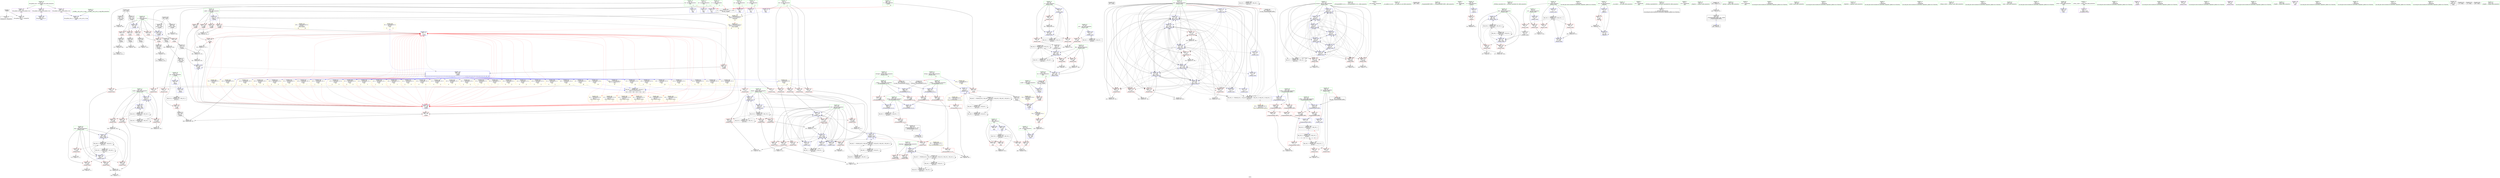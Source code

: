 digraph "SVFG" {
	label="SVFG";

	Node0x559bd82bd1c0 [shape=record,color=grey,label="{NodeID: 0\nNullPtr}"];
	Node0x559bd82bd1c0 -> Node0x559bd82ec340[style=solid];
	Node0x559bd82bd1c0 -> Node0x559bd82edbe0[style=solid];
	Node0x559bd83387b0 [shape=record,color=yellow,style=double,label="{NodeID: 609\n8V_5 = CSCHI(MR_8V_4)\npts\{14 \}\nCS[]|{<s0>8|<s1>8}}"];
	Node0x559bd83387b0:s0 -> Node0x559bd82f8450[style=dashed,color=red];
	Node0x559bd83387b0:s1 -> Node0x559bd82f8520[style=dashed,color=red];
	Node0x559bd8301300 [shape=record,color=grey,label="{NodeID: 360\n209 = cmp(208, 11, )\n}"];
	Node0x559bd82ed5e0 [shape=record,color=blue,label="{NodeID: 194\n15\<--11\nhk\<--\nGlob }"];
	Node0x559bd82ed5e0 -> Node0x559bd832ed00[style=dashed];
	Node0x559bd82ea7d0 [shape=record,color=red,label="{NodeID: 111\n234\<--19\n\<--b\n_Z9main_workv\n}"];
	Node0x559bd82ea7d0 -> Node0x559bd82fdb80[style=solid];
	Node0x559bd82e8920 [shape=record,color=green,label="{NodeID: 28\n29\<--33\nllvm.global_ctors\<--llvm.global_ctors_field_insensitive\nGlob }"];
	Node0x559bd82e8920 -> Node0x559bd82e9f20[style=solid];
	Node0x559bd82e8920 -> Node0x559bd82ea020[style=solid];
	Node0x559bd82e8920 -> Node0x559bd82ea120[style=solid];
	Node0x559bd8361890 [shape=record,color=black,label="{NodeID: 637\n307 = PHI()\n}"];
	Node0x559bd82f4aa0 [shape=record,color=black,label="{NodeID: 388\nMR_40V_2 = PHI(MR_40V_3, MR_40V_1, )\npts\{112 \}\n}"];
	Node0x559bd82f4aa0 -> Node0x559bd82ee840[style=dashed];
	Node0x559bd82f4aa0 -> Node0x559bd82f4aa0[style=dashed];
	Node0x559bd82eedf0 [shape=record,color=blue,label="{NodeID: 222\n113\<--65\nlascure\<--\n_Z9main_workv\n}"];
	Node0x559bd82eedf0 -> Node0x559bd82f1140[style=dashed];
	Node0x559bd82eedf0 -> Node0x559bd82f1210[style=dashed];
	Node0x559bd82eedf0 -> Node0x559bd82f12e0[style=dashed];
	Node0x559bd82eedf0 -> Node0x559bd82ee910[style=dashed];
	Node0x559bd82eedf0 -> Node0x559bd82eedf0[style=dashed];
	Node0x559bd82eedf0 -> Node0x559bd82ef130[style=dashed];
	Node0x559bd82eedf0 -> Node0x559bd82f7340[style=dashed];
	Node0x559bd82eedf0 -> Node0x559bd82f7680[style=dashed];
	Node0x559bd82eedf0 -> Node0x559bd82f79c0[style=dashed];
	Node0x559bd82eedf0 -> Node0x559bd82f7d00[style=dashed];
	Node0x559bd82eedf0 -> Node0x559bd82f4fa0[style=dashed];
	Node0x559bd82f0780 [shape=record,color=red,label="{NodeID: 139\n277\<--107\n\<--curh\n_Z9main_workv\n}"];
	Node0x559bd82f0780 -> Node0x559bd82fd400[style=solid];
	Node0x559bd82eb1e0 [shape=record,color=green,label="{NodeID: 56\n175\<--176\n_ZSt3maxIxERKT_S2_S2_\<--_ZSt3maxIxERKT_S2_S2__field_insensitive\n}"];
	Node0x559bd83212d0 [shape=record,color=black,label="{NodeID: 416\nMR_18V_4 = PHI(MR_18V_5, MR_18V_3, )\npts\{90 \}\n|{|<s1>11|<s2>11|<s3>11}}"];
	Node0x559bd83212d0 -> Node0x559bd8312c90[style=dashed];
	Node0x559bd83212d0:s1 -> Node0x559bd82f2a70[style=dashed,color=red];
	Node0x559bd83212d0:s2 -> Node0x559bd82f8d40[style=dashed,color=red];
	Node0x559bd83212d0:s3 -> Node0x559bd831af00[style=dashed,color=red];
	Node0x559bd82fea80 [shape=record,color=grey,label="{NodeID: 333\n201 = Binary(200, 185, )\n}"];
	Node0x559bd82fea80 -> Node0x559bd82ef060[style=solid];
	Node0x559bd82f8380 [shape=record,color=blue,label="{NodeID: 250\n314\<--349\nsg\<--\n_Z2gnRx\n}"];
	Node0x559bd82f8380 -> Node0x559bd830e470[style=dashed];
	Node0x559bd82f1e40 [shape=record,color=red,label="{NodeID: 167\n368\<--316\n\<--c\n_Z2gnRx\n}"];
	Node0x559bd82f1e40 -> Node0x559bd82ecf00[style=solid];
	Node0x559bd82eca20 [shape=record,color=black,label="{NodeID: 84\n336\<--335\nconv4\<--\n_Z2gnRx\n}"];
	Node0x559bd82eca20 -> Node0x559bd8301000[style=solid];
	Node0x559bd82c9600 [shape=record,color=green,label="{NodeID: 1\n7\<--1\n__dso_handle\<--dummyObj\nGlob }"];
	Node0x559bd8338890 [shape=record,color=yellow,style=double,label="{NodeID: 610\n10V_5 = CSCHI(MR_10V_4)\npts\{16 \}\nCS[]|{<s0>8|<s1>8}}"];
	Node0x559bd8338890:s0 -> Node0x559bd82f8450[style=dashed,color=red];
	Node0x559bd8338890:s1 -> Node0x559bd82f8520[style=dashed,color=red];
	Node0x559bd8301480 [shape=record,color=grey,label="{NodeID: 361\n219 = cmp(218, 65, )\n}"];
	Node0x559bd82ed6e0 [shape=record,color=blue,label="{NodeID: 195\n17\<--11\nak\<--\nGlob }"];
	Node0x559bd82ed6e0 -> Node0x559bd832ed00[style=dashed];
	Node0x559bd82ea8a0 [shape=record,color=red,label="{NodeID: 112\n171\<--21\n\<--d\n_Z9main_workv\n}"];
	Node0x559bd82ea8a0 -> Node0x559bd82fd700[style=solid];
	Node0x559bd82e8a20 [shape=record,color=green,label="{NodeID: 29\n34\<--35\n__cxx_global_var_init\<--__cxx_global_var_init_field_insensitive\n}"];
	Node0x559bd8361960 [shape=record,color=black,label="{NodeID: 638\n468 = PHI()\n}"];
	Node0x559bd82f4fa0 [shape=record,color=black,label="{NodeID: 389\nMR_42V_2 = PHI(MR_42V_3, MR_42V_1, )\npts\{114 \}\n}"];
	Node0x559bd82f4fa0 -> Node0x559bd82ee910[style=dashed];
	Node0x559bd82f4fa0 -> Node0x559bd82f4fa0[style=dashed];
	Node0x559bd82eeec0 [shape=record,color=blue,label="{NodeID: 223\n107\<--193\ncurh\<--\n_Z9main_workv\n}"];
	Node0x559bd82eeec0 -> Node0x559bd82f0780[style=dashed];
	Node0x559bd82eeec0 -> Node0x559bd82ee6a0[style=dashed];
	Node0x559bd82eeec0 -> Node0x559bd82f7dd0[style=dashed];
	Node0x559bd82eeec0 -> Node0x559bd82f40a0[style=dashed];
	Node0x559bd82f0850 [shape=record,color=red,label="{NodeID: 140\n280\<--107\n\<--curh\n_Z9main_workv\n}"];
	Node0x559bd82f0850 -> Node0x559bd82ff800[style=solid];
	Node0x559bd82eb2e0 [shape=record,color=green,label="{NodeID: 57\n287\<--288\n_Z5upminIxxEbRT_RKT0_\<--_Z5upminIxxEbRT_RKT0__field_insensitive\n}"];
	Node0x559bd82fec00 [shape=record,color=grey,label="{NodeID: 334\n231 = Binary(230, 185, )\n}"];
	Node0x559bd82fec00 -> Node0x559bd82f75b0[style=solid];
	Node0x559bd82f8450 [shape=record,color=blue,label="{NodeID: 251\n350\<--11\n\<--\n_Z2gnRx\n}"];
	Node0x559bd82f8450 -> Node0x559bd82f1fe0[style=dashed];
	Node0x559bd82f8450 -> Node0x559bd82f20b0[style=dashed];
	Node0x559bd82f8450 -> Node0x559bd82f86c0[style=dashed];
	Node0x559bd82f8450 -> Node0x559bd82f8790[style=dashed];
	Node0x559bd82f1f10 [shape=record,color=red,label="{NodeID: 168\n378\<--316\n\<--c\n_Z2gnRx\n}"];
	Node0x559bd82f1f10 -> Node0x559bd82ecfd0[style=solid];
	Node0x559bd82ecaf0 [shape=record,color=black,label="{NodeID: 85\n345\<--344\nconv6\<--\n_Z2gnRx\n}"];
	Node0x559bd82ecaf0 -> Node0x559bd8301180[style=solid];
	Node0x559bd82c9fb0 [shape=record,color=green,label="{NodeID: 2\n8\<--1\n.str\<--dummyObj\nGlob }"];
	Node0x559bd8338970 [shape=record,color=yellow,style=double,label="{NodeID: 611\n12V_5 = CSCHI(MR_12V_4)\npts\{18 \}\nCS[]|{<s0>8|<s1>8}}"];
	Node0x559bd8338970:s0 -> Node0x559bd82f8450[style=dashed,color=red];
	Node0x559bd8338970:s1 -> Node0x559bd82f8520[style=dashed,color=red];
	Node0x559bd8301600 [shape=record,color=grey,label="{NodeID: 362\n213 = cmp(211, 212, )\n}"];
	Node0x559bd82ed7e0 [shape=record,color=blue,label="{NodeID: 196\n19\<--11\nb\<--\nGlob }"];
	Node0x559bd82ed7e0 -> Node0x559bd832ed00[style=dashed];
	Node0x559bd82ea970 [shape=record,color=red,label="{NodeID: 113\n63\<--59\n\<--x\n_Z5getrev\n}"];
	Node0x559bd82ea970 -> Node0x559bd82fe900[style=solid];
	Node0x559bd82e8b20 [shape=record,color=green,label="{NodeID: 30\n38\<--39\n_ZNSt8ios_base4InitC1Ev\<--_ZNSt8ios_base4InitC1Ev_field_insensitive\n}"];
	Node0x559bd8361a30 [shape=record,color=black,label="{NodeID: 639\n321 = PHI()\n}"];
	Node0x559bd8361a30 -> Node0x559bd82ec7b0[style=solid];
	Node0x559bd8361a30 -> Node0x559bd82ec880[style=solid];
	Node0x559bd832ed00 [shape=record,color=yellow,style=double,label="{NodeID: 473\n80V_1 = ENCHI(MR_80V_0)\npts\{12 14 16 18 20 22 \}\nFun[main]|{<s0>16}}"];
	Node0x559bd832ed00:s0 -> Node0x559bd832f0b0[style=dashed,color=red];
	Node0x559bd82f5090 [shape=record,color=black,label="{NodeID: 390\nMR_44V_2 = PHI(MR_44V_3, MR_44V_1, )\npts\{116 \}\n}"];
	Node0x559bd82f5090 -> Node0x559bd82eeb80[style=dashed];
	Node0x559bd82f5090 -> Node0x559bd82f5090[style=dashed];
	Node0x559bd82f5090 -> Node0x559bd831f4d0[style=dashed];
	Node0x559bd82f5090 -> Node0x559bd8327bd0[style=dashed];
	Node0x559bd82eef90 [shape=record,color=blue,label="{NodeID: 224\n99\<--197\nlefx\<--dec\n_Z9main_workv\n}"];
	Node0x559bd82eef90 -> Node0x559bd83253d0[style=dashed];
	Node0x559bd82f0920 [shape=record,color=red,label="{NodeID: 141\n163\<--109\n\<--duih\n_Z9main_workv\n}"];
	Node0x559bd82f0920 -> Node0x559bd8300a00[style=solid];
	Node0x559bd82eb3e0 [shape=record,color=green,label="{NodeID: 58\n312\<--313\nx.addr\<--x.addr_field_insensitive\n_Z2gnRx\n}"];
	Node0x559bd82eb3e0 -> Node0x559bd82f1620[style=solid];
	Node0x559bd82eb3e0 -> Node0x559bd82f16f0[style=solid];
	Node0x559bd82eb3e0 -> Node0x559bd82f17c0[style=solid];
	Node0x559bd82eb3e0 -> Node0x559bd82f1890[style=solid];
	Node0x559bd82eb3e0 -> Node0x559bd82f1960[style=solid];
	Node0x559bd82eb3e0 -> Node0x559bd82f8110[style=solid];
	Node0x559bd82fed80 [shape=record,color=grey,label="{NodeID: 335\n228 = Binary(227, 198, )\n}"];
	Node0x559bd82fed80 -> Node0x559bd82f74e0[style=solid];
	Node0x559bd82f8520 [shape=record,color=blue,label="{NodeID: 252\n357\<--356\n\<--conv9\n_Z2gnRx\n}"];
	Node0x559bd82f8520 -> Node0x559bd82f1fe0[style=dashed];
	Node0x559bd82f8520 -> Node0x559bd82f20b0[style=dashed];
	Node0x559bd82f8520 -> Node0x559bd82f86c0[style=dashed];
	Node0x559bd82f8520 -> Node0x559bd82f8790[style=dashed];
	Node0x559bd82f1fe0 [shape=record,color=red,label="{NodeID: 169\n375\<--374\n\<--\n_Z2gnRx\n}"];
	Node0x559bd82f1fe0 -> Node0x559bd82ff080[style=solid];
	Node0x559bd82ecbc0 [shape=record,color=black,label="{NodeID: 86\n354\<--353\nconv8\<--\n_Z2gnRx\n}"];
	Node0x559bd82ecbc0 -> Node0x559bd82fe300[style=solid];
	Node0x559bd82d6ee0 [shape=record,color=green,label="{NodeID: 3\n11\<--1\n\<--dummyObj\nCan only get source location for instruction, argument, global var or function.}"];
	Node0x559bd8338a50 [shape=record,color=yellow,style=double,label="{NodeID: 612\n14V_5 = CSCHI(MR_14V_4)\npts\{20 \}\nCS[]|{<s0>8|<s1>8}}"];
	Node0x559bd8338a50:s0 -> Node0x559bd82f8450[style=dashed,color=red];
	Node0x559bd8338a50:s1 -> Node0x559bd82f8520[style=dashed,color=red];
	Node0x559bd82ed8e0 [shape=record,color=blue,label="{NodeID: 197\n21\<--11\nd\<--\nGlob }"];
	Node0x559bd82ed8e0 -> Node0x559bd832ed00[style=dashed];
	Node0x559bd82eaa40 [shape=record,color=red,label="{NodeID: 114\n81\<--77\n\<--res\n_Z6gettlev\n}"];
	Node0x559bd82eaa40 -> Node0x559bd82fe780[style=solid];
	Node0x559bd82e8c20 [shape=record,color=green,label="{NodeID: 31\n44\<--45\n__cxa_atexit\<--__cxa_atexit_field_insensitive\n}"];
	Node0x559bd8361bc0 [shape=record,color=black,label="{NodeID: 640\n362 = PHI()\n}"];
	Node0x559bd8361bc0 -> Node0x559bd82ecd60[style=solid];
	Node0x559bd8361bc0 -> Node0x559bd82ece30[style=solid];
	Node0x559bd82f5180 [shape=record,color=black,label="{NodeID: 391\nMR_46V_2 = PHI(MR_46V_3, MR_46V_1, )\npts\{118 \}\n}"];
	Node0x559bd82f5180 -> Node0x559bd82ee9e0[style=dashed];
	Node0x559bd82f5180 -> Node0x559bd82f5180[style=dashed];
	Node0x559bd82f5180 -> Node0x559bd831f9d0[style=dashed];
	Node0x559bd82f5180 -> Node0x559bd83280d0[style=dashed];
	Node0x559bd82ef060 [shape=record,color=blue,label="{NodeID: 225\n111\<--201\nans\<--inc13\n_Z9main_workv\n}"];
	Node0x559bd82ef060 -> Node0x559bd82f0c60[style=dashed];
	Node0x559bd82ef060 -> Node0x559bd82f0d30[style=dashed];
	Node0x559bd82ef060 -> Node0x559bd82f0e00[style=dashed];
	Node0x559bd82ef060 -> Node0x559bd82f0ed0[style=dashed];
	Node0x559bd82ef060 -> Node0x559bd82f0fa0[style=dashed];
	Node0x559bd82ef060 -> Node0x559bd82f1070[style=dashed];
	Node0x559bd82ef060 -> Node0x559bd82eec50[style=dashed];
	Node0x559bd82ef060 -> Node0x559bd82ef060[style=dashed];
	Node0x559bd82ef060 -> Node0x559bd82ef2d0[style=dashed];
	Node0x559bd82ef060 -> Node0x559bd82f75b0[style=dashed];
	Node0x559bd82ef060 -> Node0x559bd82f7820[style=dashed];
	Node0x559bd82ef060 -> Node0x559bd82f7b60[style=dashed];
	Node0x559bd82ef060 -> Node0x559bd82f7ea0[style=dashed];
	Node0x559bd82ef060 -> Node0x559bd831ead0[style=dashed];
	Node0x559bd82f09f0 [shape=record,color=red,label="{NodeID: 142\n240\<--109\n\<--duih\n_Z9main_workv\n}"];
	Node0x559bd82f09f0 -> Node0x559bd82fdd00[style=solid];
	Node0x559bd82eb4b0 [shape=record,color=green,label="{NodeID: 59\n314\<--315\nsg\<--sg_field_insensitive\n_Z2gnRx\n}"];
	Node0x559bd82eb4b0 -> Node0x559bd82f1a30[style=solid];
	Node0x559bd82eb4b0 -> Node0x559bd82f81e0[style=solid];
	Node0x559bd82eb4b0 -> Node0x559bd82f8380[style=solid];
	Node0x559bd82fef00 [shape=record,color=grey,label="{NodeID: 336\n216 = Binary(215, 185, )\n}"];
	Node0x559bd82fef00 -> Node0x559bd82ef2d0[style=solid];
	Node0x559bd82f85f0 [shape=record,color=blue,label="{NodeID: 253\n316\<--363\nc\<--conv12\n_Z2gnRx\n}"];
	Node0x559bd82f85f0 -> Node0x559bd82f1e40[style=dashed];
	Node0x559bd82f85f0 -> Node0x559bd82f1f10[style=dashed];
	Node0x559bd82f85f0 -> Node0x559bd82f85f0[style=dashed];
	Node0x559bd82f20b0 [shape=record,color=red,label="{NodeID: 170\n389\<--388\n\<--\n_Z2gnRx\n}"];
	Node0x559bd82f20b0 -> Node0x559bd82fde80[style=solid];
	Node0x559bd82ecc90 [shape=record,color=black,label="{NodeID: 87\n356\<--355\nconv9\<--sub\n_Z2gnRx\n}"];
	Node0x559bd82ecc90 -> Node0x559bd82f8520[style=solid];
	Node0x559bd82dddc0 [shape=record,color=green,label="{NodeID: 4\n23\<--1\n.str.1\<--dummyObj\nGlob }"];
	Node0x559bd8338b30 [shape=record,color=yellow,style=double,label="{NodeID: 613\n16V_5 = CSCHI(MR_16V_4)\npts\{22 \}\nCS[]|{<s0>8|<s1>8}}"];
	Node0x559bd8338b30:s0 -> Node0x559bd82f8450[style=dashed,color=red];
	Node0x559bd8338b30:s1 -> Node0x559bd82f8520[style=dashed,color=red];
	Node0x559bd82ed9e0 [shape=record,color=blue,label="{NodeID: 198\n494\<--30\nllvm.global_ctors_0\<--\nGlob }"];
	Node0x559bd82ef400 [shape=record,color=red,label="{NodeID: 115\n299\<--89\n\<--mi\n_Z9main_workv\n}"];
	Node0x559bd82ef400 -> Node0x559bd8300400[style=solid];
	Node0x559bd82e8d20 [shape=record,color=green,label="{NodeID: 32\n43\<--49\n_ZNSt8ios_base4InitD1Ev\<--_ZNSt8ios_base4InitD1Ev_field_insensitive\n}"];
	Node0x559bd82e8d20 -> Node0x559bd82ec440[style=solid];
	Node0x559bd8361cc0 [shape=record,color=black,label="{NodeID: 641\n311 = PHI(10, 13, 15, 17, 19, 21, 480, )\n0th arg _Z2gnRx }"];
	Node0x559bd8361cc0 -> Node0x559bd82f8110[style=solid];
	Node0x559bd830e1a0 [shape=record,color=black,label="{NodeID: 392\nMR_48V_2 = PHI(MR_48V_3, MR_48V_1, )\npts\{120 \}\n}"];
	Node0x559bd830e1a0 -> Node0x559bd82eeab0[style=dashed];
	Node0x559bd830e1a0 -> Node0x559bd830e1a0[style=dashed];
	Node0x559bd830e1a0 -> Node0x559bd831fed0[style=dashed];
	Node0x559bd830e1a0 -> Node0x559bd83285d0[style=dashed];
	Node0x559bd82ef130 [shape=record,color=blue,label="{NodeID: 226\n113\<--62\nlascure\<--\n_Z9main_workv\n}"];
	Node0x559bd82ef130 -> Node0x559bd82f1140[style=dashed];
	Node0x559bd82ef130 -> Node0x559bd82f1210[style=dashed];
	Node0x559bd82ef130 -> Node0x559bd82f12e0[style=dashed];
	Node0x559bd82ef130 -> Node0x559bd82ee910[style=dashed];
	Node0x559bd82ef130 -> Node0x559bd82eedf0[style=dashed];
	Node0x559bd82ef130 -> Node0x559bd82ef130[style=dashed];
	Node0x559bd82ef130 -> Node0x559bd82f7340[style=dashed];
	Node0x559bd82ef130 -> Node0x559bd82f7680[style=dashed];
	Node0x559bd82ef130 -> Node0x559bd82f79c0[style=dashed];
	Node0x559bd82ef130 -> Node0x559bd82f7d00[style=dashed];
	Node0x559bd82ef130 -> Node0x559bd82f4fa0[style=dashed];
	Node0x559bd82f0ac0 [shape=record,color=red,label="{NodeID: 143\n265\<--109\n\<--duih\n_Z9main_workv\n}"];
	Node0x559bd82f0ac0 -> Node0x559bd82fd280[style=solid];
	Node0x559bd82eb580 [shape=record,color=green,label="{NodeID: 60\n316\<--317\nc\<--c_field_insensitive\n_Z2gnRx\n}"];
	Node0x559bd82eb580 -> Node0x559bd82f1b00[style=solid];
	Node0x559bd82eb580 -> Node0x559bd82f1bd0[style=solid];
	Node0x559bd82eb580 -> Node0x559bd82f1ca0[style=solid];
	Node0x559bd82eb580 -> Node0x559bd82f1d70[style=solid];
	Node0x559bd82eb580 -> Node0x559bd82f1e40[style=solid];
	Node0x559bd82eb580 -> Node0x559bd82f1f10[style=solid];
	Node0x559bd82eb580 -> Node0x559bd82f82b0[style=solid];
	Node0x559bd82eb580 -> Node0x559bd82f85f0[style=solid];
	Node0x559bd82ff080 [shape=record,color=grey,label="{NodeID: 337\n376 = Binary(375, 377, )\n}"];
	Node0x559bd82ff080 -> Node0x559bd82fda00[style=solid];
	Node0x559bd82f86c0 [shape=record,color=blue,label="{NodeID: 254\n383\<--381\n\<--sub21\n_Z2gnRx\n}"];
	Node0x559bd82f86c0 -> Node0x559bd82f1fe0[style=dashed];
	Node0x559bd82f86c0 -> Node0x559bd82f20b0[style=dashed];
	Node0x559bd82f86c0 -> Node0x559bd82f86c0[style=dashed];
	Node0x559bd82f86c0 -> Node0x559bd82f8790[style=dashed];
	Node0x559bd82f2180 [shape=record,color=red,label="{NodeID: 171\n416\<--396\n\<--retval\n_ZSt3maxIxERKT_S2_S2_\n}"];
	Node0x559bd82f2180 -> Node0x559bd82ed170[style=solid];
	Node0x559bd82ecd60 [shape=record,color=black,label="{NodeID: 88\n363\<--362\nconv12\<--call11\n_Z2gnRx\n}"];
	Node0x559bd82ecd60 -> Node0x559bd82f85f0[style=solid];
	Node0x559bd82e6a60 [shape=record,color=green,label="{NodeID: 5\n25\<--1\n.str.2\<--dummyObj\nGlob }"];
	Node0x559bd8338c10 [shape=record,color=yellow,style=double,label="{NodeID: 614\n6V_6 = CSCHI(MR_6V_5)\npts\{12 \}\nCS[]|{<s0>9|<s1>9}}"];
	Node0x559bd8338c10:s0 -> Node0x559bd82f8450[style=dashed,color=red];
	Node0x559bd8338c10:s1 -> Node0x559bd82f8520[style=dashed,color=red];
	Node0x559bd82edae0 [shape=record,color=blue,label="{NodeID: 199\n495\<--31\nllvm.global_ctors_1\<--_GLOBAL__sub_I_jcvb_2_0.cpp\nGlob }"];
	Node0x559bd82ef4d0 [shape=record,color=red,label="{NodeID: 116\n305\<--89\n\<--mi\n_Z9main_workv\n}"];
	Node0x559bd82e8e20 [shape=record,color=green,label="{NodeID: 33\n56\<--57\n_Z5getrev\<--_Z5getrev_field_insensitive\n}"];
	Node0x559bd83622e0 [shape=record,color=black,label="{NodeID: 642\n394 = PHI(117, )\n0th arg _ZSt3maxIxERKT_S2_S2_ }"];
	Node0x559bd83622e0 -> Node0x559bd82f8860[style=solid];
	Node0x559bd832efd0 [shape=record,color=yellow,style=double,label="{NodeID: 476\n85V_1 = ENCHI(MR_85V_0)\npts\{481 \}\nFun[_Z2gnRi]|{<s0>19|<s1>19}}"];
	Node0x559bd832efd0:s0 -> Node0x559bd82f8450[style=dashed,color=red];
	Node0x559bd832efd0:s1 -> Node0x559bd82f8520[style=dashed,color=red];
	Node0x559bd7efe870 [shape=record,color=black,label="{NodeID: 310\n439 = PHI(65, 62, )\n}"];
	Node0x559bd7efe870 -> Node0x559bd82ffc80[style=solid];
	Node0x559bd82ef200 [shape=record,color=blue,label="{NodeID: 227\n103\<--204\nduiatk\<--\n_Z9main_workv\n}"];
	Node0x559bd82ef200 -> Node0x559bd8325dd0[style=dashed];
	Node0x559bd82f0b90 [shape=record,color=red,label="{NodeID: 144\n272\<--109\n\<--duih\n_Z9main_workv\n}"];
	Node0x559bd82f0b90 -> Node0x559bd82ff380[style=solid];
	Node0x559bd82eb650 [shape=record,color=green,label="{NodeID: 61\n322\<--323\ngetchar\<--getchar_field_insensitive\n}"];
	Node0x559bd82ff200 [shape=record,color=grey,label="{NodeID: 338\n253 = cmp(252, 65, )\n}"];
	Node0x559bd82f8790 [shape=record,color=blue,label="{NodeID: 255\n388\<--390\n\<--mul24\n_Z2gnRx\n|{<s0>4|<s1>4|<s2>4|<s3>4|<s4>4|<s5>4|<s6>5|<s7>5|<s8>5|<s9>5|<s10>5|<s11>5|<s12>6|<s13>6|<s14>6|<s15>6|<s16>6|<s17>6|<s18>7|<s19>7|<s20>7|<s21>7|<s22>7|<s23>7|<s24>8|<s25>8|<s26>8|<s27>8|<s28>8|<s29>8|<s30>9|<s31>9|<s32>9|<s33>9|<s34>9|<s35>9|<s36>19|<s37>19}}"];
	Node0x559bd82f8790:s0 -> Node0x559bd8337510[style=dashed,color=blue];
	Node0x559bd82f8790:s1 -> Node0x559bd8337670[style=dashed,color=blue];
	Node0x559bd82f8790:s2 -> Node0x559bd8337750[style=dashed,color=blue];
	Node0x559bd82f8790:s3 -> Node0x559bd8337830[style=dashed,color=blue];
	Node0x559bd82f8790:s4 -> Node0x559bd8337910[style=dashed,color=blue];
	Node0x559bd82f8790:s5 -> Node0x559bd83379f0[style=dashed,color=blue];
	Node0x559bd82f8790:s6 -> Node0x559bd8337ad0[style=dashed,color=blue];
	Node0x559bd82f8790:s7 -> Node0x559bd8337c30[style=dashed,color=blue];
	Node0x559bd82f8790:s8 -> Node0x559bd8337d10[style=dashed,color=blue];
	Node0x559bd82f8790:s9 -> Node0x559bd8337df0[style=dashed,color=blue];
	Node0x559bd82f8790:s10 -> Node0x559bd8337ed0[style=dashed,color=blue];
	Node0x559bd82f8790:s11 -> Node0x559bd8337fb0[style=dashed,color=blue];
	Node0x559bd82f8790:s12 -> Node0x559bd8338090[style=dashed,color=blue];
	Node0x559bd82f8790:s13 -> Node0x559bd83381f0[style=dashed,color=blue];
	Node0x559bd82f8790:s14 -> Node0x559bd83382d0[style=dashed,color=blue];
	Node0x559bd82f8790:s15 -> Node0x559bd83383b0[style=dashed,color=blue];
	Node0x559bd82f8790:s16 -> Node0x559bd8338490[style=dashed,color=blue];
	Node0x559bd82f8790:s17 -> Node0x559bd8338570[style=dashed,color=blue];
	Node0x559bd82f8790:s18 -> Node0x559bd8338650[style=dashed,color=blue];
	Node0x559bd82f8790:s19 -> Node0x559bd83387b0[style=dashed,color=blue];
	Node0x559bd82f8790:s20 -> Node0x559bd8338890[style=dashed,color=blue];
	Node0x559bd82f8790:s21 -> Node0x559bd8338970[style=dashed,color=blue];
	Node0x559bd82f8790:s22 -> Node0x559bd8338a50[style=dashed,color=blue];
	Node0x559bd82f8790:s23 -> Node0x559bd8338b30[style=dashed,color=blue];
	Node0x559bd82f8790:s24 -> Node0x559bd8338c10[style=dashed,color=blue];
	Node0x559bd82f8790:s25 -> Node0x559bd8338d70[style=dashed,color=blue];
	Node0x559bd82f8790:s26 -> Node0x559bd8338e50[style=dashed,color=blue];
	Node0x559bd82f8790:s27 -> Node0x559bd8338f30[style=dashed,color=blue];
	Node0x559bd82f8790:s28 -> Node0x559bd8339010[style=dashed,color=blue];
	Node0x559bd82f8790:s29 -> Node0x559bd83390f0[style=dashed,color=blue];
	Node0x559bd82f8790:s30 -> Node0x559bd83391d0[style=dashed,color=blue];
	Node0x559bd82f8790:s31 -> Node0x559bd8339330[style=dashed,color=blue];
	Node0x559bd82f8790:s32 -> Node0x559bd8339410[style=dashed,color=blue];
	Node0x559bd82f8790:s33 -> Node0x559bd83394f0[style=dashed,color=blue];
	Node0x559bd82f8790:s34 -> Node0x559bd83395d0[style=dashed,color=blue];
	Node0x559bd82f8790:s35 -> Node0x559bd83396b0[style=dashed,color=blue];
	Node0x559bd82f8790:s36 -> Node0x559bd8339c90[style=dashed,color=blue];
	Node0x559bd82f8790:s37 -> Node0x559bd8339df0[style=dashed,color=blue];
	Node0x559bd82f2250 [shape=record,color=red,label="{NodeID: 172\n404\<--398\n\<--__a.addr\n_ZSt3maxIxERKT_S2_S2_\n}"];
	Node0x559bd82f2250 -> Node0x559bd82f2590[style=solid];
	Node0x559bd82ece30 [shape=record,color=black,label="{NodeID: 89\n365\<--362\nconv13\<--call11\n_Z2gnRx\n}"];
	Node0x559bd82ece30 -> Node0x559bd8300580[style=solid];
	Node0x559bd82e6af0 [shape=record,color=green,label="{NodeID: 6\n27\<--1\n.str.3\<--dummyObj\nGlob }"];
	Node0x559bd8338d70 [shape=record,color=yellow,style=double,label="{NodeID: 615\n8V_6 = CSCHI(MR_8V_5)\npts\{14 \}\nCS[]|{<s0>9|<s1>9}}"];
	Node0x559bd8338d70:s0 -> Node0x559bd82f8450[style=dashed,color=red];
	Node0x559bd8338d70:s1 -> Node0x559bd82f8520[style=dashed,color=red];
	Node0x559bd82edbe0 [shape=record,color=blue, style = dotted,label="{NodeID: 200\n496\<--3\nllvm.global_ctors_2\<--dummyVal\nGlob }"];
	Node0x559bd82ef5a0 [shape=record,color=red,label="{NodeID: 117\n135\<--91\n\<--x\n_Z9main_workv\n}"];
	Node0x559bd82ef5a0 -> Node0x559bd8300880[style=solid];
	Node0x559bd82e8f20 [shape=record,color=green,label="{NodeID: 34\n59\<--60\nx\<--x_field_insensitive\n_Z5getrev\n}"];
	Node0x559bd82e8f20 -> Node0x559bd82ea970[style=solid];
	Node0x559bd82e8f20 -> Node0x559bd82edce0[style=solid];
	Node0x559bd83623f0 [shape=record,color=black,label="{NodeID: 643\n395 = PHI(119, )\n1st arg _ZSt3maxIxERKT_S2_S2_ }"];
	Node0x559bd83623f0 -> Node0x559bd82f8930[style=solid];
	Node0x559bd832f0b0 [shape=record,color=yellow,style=double,label="{NodeID: 477\n80V_1 = ENCHI(MR_80V_0)\npts\{12 14 16 18 20 22 \}\nFun[_Z2gnRi]|{<s0>19|<s1>19}}"];
	Node0x559bd832f0b0:s0 -> Node0x559bd82f8450[style=dashed,color=red];
	Node0x559bd832f0b0:s1 -> Node0x559bd82f8520[style=dashed,color=red];
	Node0x559bd82fbd20 [shape=record,color=black,label="{NodeID: 311\n340 = PHI(341, 337, )\n}"];
	Node0x559bd82ef2d0 [shape=record,color=blue,label="{NodeID: 228\n111\<--216\nans\<--inc20\n_Z9main_workv\n}"];
	Node0x559bd82ef2d0 -> Node0x559bd82f0c60[style=dashed];
	Node0x559bd82ef2d0 -> Node0x559bd82f0d30[style=dashed];
	Node0x559bd82ef2d0 -> Node0x559bd82f0e00[style=dashed];
	Node0x559bd82ef2d0 -> Node0x559bd82f0ed0[style=dashed];
	Node0x559bd82ef2d0 -> Node0x559bd82f0fa0[style=dashed];
	Node0x559bd82ef2d0 -> Node0x559bd82f1070[style=dashed];
	Node0x559bd82ef2d0 -> Node0x559bd82eec50[style=dashed];
	Node0x559bd82ef2d0 -> Node0x559bd82ef060[style=dashed];
	Node0x559bd82ef2d0 -> Node0x559bd82ef2d0[style=dashed];
	Node0x559bd82ef2d0 -> Node0x559bd82f72b0[style=dashed];
	Node0x559bd82ef2d0 -> Node0x559bd82f75b0[style=dashed];
	Node0x559bd82ef2d0 -> Node0x559bd82f7820[style=dashed];
	Node0x559bd82ef2d0 -> Node0x559bd82f7b60[style=dashed];
	Node0x559bd82ef2d0 -> Node0x559bd82f7ea0[style=dashed];
	Node0x559bd82ef2d0 -> Node0x559bd831ead0[style=dashed];
	Node0x559bd82f0c60 [shape=record,color=red,label="{NodeID: 145\n183\<--111\n\<--ans\n_Z9main_workv\n}"];
	Node0x559bd82f0c60 -> Node0x559bd82fe180[style=solid];
	Node0x559bd82eb750 [shape=record,color=green,label="{NodeID: 62\n396\<--397\nretval\<--retval_field_insensitive\n_ZSt3maxIxERKT_S2_S2_\n}"];
	Node0x559bd82eb750 -> Node0x559bd82f2180[style=solid];
	Node0x559bd82eb750 -> Node0x559bd82f8a00[style=solid];
	Node0x559bd82eb750 -> Node0x559bd82f8ad0[style=solid];
	Node0x559bd82ff380 [shape=record,color=grey,label="{NodeID: 339\n273 = cmp(272, 11, )\n}"];
	Node0x559bd82f8860 [shape=record,color=blue,label="{NodeID: 256\n398\<--394\n__a.addr\<--__a\n_ZSt3maxIxERKT_S2_S2_\n}"];
	Node0x559bd82f8860 -> Node0x559bd82f2250[style=dashed];
	Node0x559bd82f8860 -> Node0x559bd82f2320[style=dashed];
	Node0x559bd82f2320 [shape=record,color=red,label="{NodeID: 173\n413\<--398\n\<--__a.addr\n_ZSt3maxIxERKT_S2_S2_\n}"];
	Node0x559bd82f2320 -> Node0x559bd82f8ad0[style=solid];
	Node0x559bd82ecf00 [shape=record,color=black,label="{NodeID: 90\n369\<--368\nconv16\<--\n_Z2gnRx\n}"];
	Node0x559bd82ecf00 -> Node0x559bd8300d00[style=solid];
	Node0x559bd82e6da0 [shape=record,color=green,label="{NodeID: 7\n30\<--1\n\<--dummyObj\nCan only get source location for instruction, argument, global var or function.}"];
	Node0x559bd8338e50 [shape=record,color=yellow,style=double,label="{NodeID: 616\n10V_6 = CSCHI(MR_10V_5)\npts\{16 \}\nCS[]|{<s0>9|<s1>9}}"];
	Node0x559bd8338e50:s0 -> Node0x559bd82f8450[style=dashed,color=red];
	Node0x559bd8338e50:s1 -> Node0x559bd82f8520[style=dashed,color=red];
	Node0x559bd82edce0 [shape=record,color=blue,label="{NodeID: 201\n59\<--62\nx\<--\n_Z5getrev\n}"];
	Node0x559bd82edce0 -> Node0x559bd82ea970[style=dashed];
	Node0x559bd82ef670 [shape=record,color=red,label="{NodeID: 118\n146\<--91\n\<--x\n_Z9main_workv\n}"];
	Node0x559bd82ef670 -> Node0x559bd82ec610[style=solid];
	Node0x559bd82e8ff0 [shape=record,color=green,label="{NodeID: 35\n68\<--69\nprintf\<--printf_field_insensitive\n}"];
	Node0x559bd8362500 [shape=record,color=black,label="{NodeID: 644\n419 = PHI(89, )\n0th arg _Z5upminIxxEbRT_RKT0_ }"];
	Node0x559bd8362500 -> Node0x559bd82f8ba0[style=solid];
	Node0x559bd832f190 [shape=record,color=yellow,style=double,label="{NodeID: 478\n6V_1 = ENCHI(MR_6V_0)\npts\{12 \}\nFun[_Z9main_workv]|{<s0>4|<s1>4}}"];
	Node0x559bd832f190:s0 -> Node0x559bd82f8450[style=dashed,color=red];
	Node0x559bd832f190:s1 -> Node0x559bd82f8520[style=dashed,color=red];
	Node0x559bd830e470 [shape=record,color=black,label="{NodeID: 395\nMR_52V_4 = PHI(MR_52V_2, MR_52V_3, )\npts\{315 \}\n}"];
	Node0x559bd830e470 -> Node0x559bd82f1a30[style=dashed];
	Node0x559bd82fc2c0 [shape=record,color=black,label="{NodeID: 312\n360 = PHI(350, 357, )\n}"];
	Node0x559bd82f72b0 [shape=record,color=blue,label="{NodeID: 229\n111\<--130\nans\<--\n_Z9main_workv\n}"];
	Node0x559bd82f72b0 -> Node0x559bd831ead0[style=dashed];
	Node0x559bd82f0d30 [shape=record,color=red,label="{NodeID: 146\n200\<--111\n\<--ans\n_Z9main_workv\n}"];
	Node0x559bd82f0d30 -> Node0x559bd82fea80[style=solid];
	Node0x559bd82eb820 [shape=record,color=green,label="{NodeID: 63\n398\<--399\n__a.addr\<--__a.addr_field_insensitive\n_ZSt3maxIxERKT_S2_S2_\n}"];
	Node0x559bd82eb820 -> Node0x559bd82f2250[style=solid];
	Node0x559bd82eb820 -> Node0x559bd82f2320[style=solid];
	Node0x559bd82eb820 -> Node0x559bd82f8860[style=solid];
	Node0x559bd82ff500 [shape=record,color=grey,label="{NodeID: 340\n408 = cmp(405, 407, )\n}"];
	Node0x559bd82f8930 [shape=record,color=blue,label="{NodeID: 257\n400\<--395\n__b.addr\<--__b\n_ZSt3maxIxERKT_S2_S2_\n}"];
	Node0x559bd82f8930 -> Node0x559bd82f23f0[style=dashed];
	Node0x559bd82f8930 -> Node0x559bd82f24c0[style=dashed];
	Node0x559bd82f23f0 [shape=record,color=red,label="{NodeID: 174\n406\<--400\n\<--__b.addr\n_ZSt3maxIxERKT_S2_S2_\n}"];
	Node0x559bd82f23f0 -> Node0x559bd82f2660[style=solid];
	Node0x559bd82ecfd0 [shape=record,color=black,label="{NodeID: 91\n379\<--378\nconv20\<--\n_Z2gnRx\n}"];
	Node0x559bd82ecfd0 -> Node0x559bd82fda00[style=solid];
	Node0x559bd82e6e30 [shape=record,color=green,label="{NodeID: 8\n62\<--1\n\<--dummyObj\nCan only get source location for instruction, argument, global var or function.}"];
	Node0x559bd8338f30 [shape=record,color=yellow,style=double,label="{NodeID: 617\n12V_6 = CSCHI(MR_12V_5)\npts\{18 \}\nCS[]|{<s0>9|<s1>9}}"];
	Node0x559bd8338f30:s0 -> Node0x559bd82f8450[style=dashed,color=red];
	Node0x559bd8338f30:s1 -> Node0x559bd82f8520[style=dashed,color=red];
	Node0x559bd82eddb0 [shape=record,color=blue,label="{NodeID: 202\n77\<--65\nres\<--\n_Z6gettlev\n}"];
	Node0x559bd82eddb0 -> Node0x559bd82eaa40[style=dashed];
	Node0x559bd82eddb0 -> Node0x559bd82ede80[style=dashed];
	Node0x559bd82ef740 [shape=record,color=red,label="{NodeID: 119\n295\<--91\n\<--x\n_Z9main_workv\n}"];
	Node0x559bd82ef740 -> Node0x559bd82fe480[style=solid];
	Node0x559bd82e90f0 [shape=record,color=green,label="{NodeID: 36\n74\<--75\n_Z6gettlev\<--_Z6gettlev_field_insensitive\n}"];
	Node0x559bd8362610 [shape=record,color=black,label="{NodeID: 645\n420 = PHI(111, )\n1st arg _Z5upminIxxEbRT_RKT0_ }"];
	Node0x559bd8362610 -> Node0x559bd82f8c70[style=solid];
	Node0x559bd832f2a0 [shape=record,color=yellow,style=double,label="{NodeID: 479\n8V_1 = ENCHI(MR_8V_0)\npts\{14 \}\nFun[_Z9main_workv]|{<s0>4|<s1>4}}"];
	Node0x559bd832f2a0:s0 -> Node0x559bd82f8450[style=dashed,color=red];
	Node0x559bd832f2a0:s1 -> Node0x559bd82f8520[style=dashed,color=red];
	Node0x559bd831af00 [shape=record,color=black,label="{NodeID: 396\nMR_18V_3 = PHI(MR_18V_1, MR_18V_2, )\npts\{90 \}\n|{<s0>11}}"];
	Node0x559bd831af00:s0 -> Node0x559bd83212d0[style=dashed,color=blue];
	Node0x559bd82fc860 [shape=record,color=black,label="{NodeID: 313\n372 = PHI(341, 370, )\n}"];
	Node0x559bd82f7340 [shape=record,color=blue,label="{NodeID: 230\n113\<--65\nlascure\<--\n_Z9main_workv\n}"];
	Node0x559bd82f7340 -> Node0x559bd82f1140[style=dashed];
	Node0x559bd82f7340 -> Node0x559bd82f1210[style=dashed];
	Node0x559bd82f7340 -> Node0x559bd82f12e0[style=dashed];
	Node0x559bd82f7340 -> Node0x559bd82ee910[style=dashed];
	Node0x559bd82f7340 -> Node0x559bd82eedf0[style=dashed];
	Node0x559bd82f7340 -> Node0x559bd82ef130[style=dashed];
	Node0x559bd82f7340 -> Node0x559bd82f7340[style=dashed];
	Node0x559bd82f7340 -> Node0x559bd82f7680[style=dashed];
	Node0x559bd82f7340 -> Node0x559bd82f79c0[style=dashed];
	Node0x559bd82f7340 -> Node0x559bd82f7d00[style=dashed];
	Node0x559bd82f7340 -> Node0x559bd82f4fa0[style=dashed];
	Node0x559bd82f0e00 [shape=record,color=red,label="{NodeID: 147\n215\<--111\n\<--ans\n_Z9main_workv\n}"];
	Node0x559bd82f0e00 -> Node0x559bd82fef00[style=solid];
	Node0x559bd82eb8f0 [shape=record,color=green,label="{NodeID: 64\n400\<--401\n__b.addr\<--__b.addr_field_insensitive\n_ZSt3maxIxERKT_S2_S2_\n}"];
	Node0x559bd82eb8f0 -> Node0x559bd82f23f0[style=solid];
	Node0x559bd82eb8f0 -> Node0x559bd82f24c0[style=solid];
	Node0x559bd82eb8f0 -> Node0x559bd82f8930[style=solid];
	Node0x559bd8337510 [shape=record,color=yellow,style=double,label="{NodeID: 590\n6V_2 = CSCHI(MR_6V_1)\npts\{12 \}\nCS[]|{<s0>5|<s1>5}}"];
	Node0x559bd8337510:s0 -> Node0x559bd82f8450[style=dashed,color=red];
	Node0x559bd8337510:s1 -> Node0x559bd82f8520[style=dashed,color=red];
	Node0x559bd82ff680 [shape=record,color=grey,label="{NodeID: 341\n247 = cmp(245, 246, )\n}"];
	Node0x559bd82f8a00 [shape=record,color=blue,label="{NodeID: 258\n396\<--410\nretval\<--\n_ZSt3maxIxERKT_S2_S2_\n}"];
	Node0x559bd82f8a00 -> Node0x559bd83203d0[style=dashed];
	Node0x559bd82f24c0 [shape=record,color=red,label="{NodeID: 175\n410\<--400\n\<--__b.addr\n_ZSt3maxIxERKT_S2_S2_\n}"];
	Node0x559bd82f24c0 -> Node0x559bd82f8a00[style=solid];
	Node0x559bd82ed0a0 [shape=record,color=black,label="{NodeID: 92\n387\<--386\nconv23\<--\n_Z2gnRx\n}"];
	Node0x559bd82ed0a0 -> Node0x559bd82fde80[style=solid];
	Node0x559bd82e6ec0 [shape=record,color=green,label="{NodeID: 9\n65\<--1\n\<--dummyObj\nCan only get source location for instruction, argument, global var or function.}"];
	Node0x559bd8339010 [shape=record,color=yellow,style=double,label="{NodeID: 618\n14V_6 = CSCHI(MR_14V_5)\npts\{20 \}\nCS[]|{<s0>9|<s1>9}}"];
	Node0x559bd8339010:s0 -> Node0x559bd82f8450[style=dashed,color=red];
	Node0x559bd8339010:s1 -> Node0x559bd82f8520[style=dashed,color=red];
	Node0x559bd82ede80 [shape=record,color=blue,label="{NodeID: 203\n77\<--82\nres\<--shl\n_Z6gettlev\n}"];
	Node0x559bd82ede80 -> Node0x559bd82eaa40[style=dashed];
	Node0x559bd82ede80 -> Node0x559bd82ede80[style=dashed];
	Node0x559bd82ef810 [shape=record,color=red,label="{NodeID: 120\n136\<--93\n\<--_ed\n_Z9main_workv\n}"];
	Node0x559bd82ef810 -> Node0x559bd8300880[style=solid];
	Node0x559bd82e91f0 [shape=record,color=green,label="{NodeID: 37\n77\<--78\nres\<--res_field_insensitive\n_Z6gettlev\n}"];
	Node0x559bd82e91f0 -> Node0x559bd82eaa40[style=solid];
	Node0x559bd82e91f0 -> Node0x559bd82eddb0[style=solid];
	Node0x559bd82e91f0 -> Node0x559bd82ede80[style=solid];
	Node0x559bd8362720 [shape=record,color=black,label="{NodeID: 646\n477 = PHI(447, )\n0th arg _Z2gnRi }"];
	Node0x559bd8362720 -> Node0x559bd82f9150[style=solid];
	Node0x559bd832f380 [shape=record,color=yellow,style=double,label="{NodeID: 480\n10V_1 = ENCHI(MR_10V_0)\npts\{16 \}\nFun[_Z9main_workv]|{<s0>4|<s1>4}}"];
	Node0x559bd832f380:s0 -> Node0x559bd82f8450[style=dashed,color=red];
	Node0x559bd832f380:s1 -> Node0x559bd82f8520[style=dashed,color=red];
	Node0x559bd82fce00 [shape=record,color=grey,label="{NodeID: 314\n250 = Binary(249, 185, )\n}"];
	Node0x559bd82fce00 -> Node0x559bd82f7820[style=solid];
	Node0x559bd82f7410 [shape=record,color=blue,label="{NodeID: 231\n107\<--224\ncurh\<--\n_Z9main_workv\n}"];
	Node0x559bd82f7410 -> Node0x559bd82f0780[style=dashed];
	Node0x559bd82f7410 -> Node0x559bd82ee6a0[style=dashed];
	Node0x559bd82f7410 -> Node0x559bd82f7dd0[style=dashed];
	Node0x559bd82f7410 -> Node0x559bd82f40a0[style=dashed];
	Node0x559bd82f0ed0 [shape=record,color=red,label="{NodeID: 148\n230\<--111\n\<--ans\n_Z9main_workv\n}"];
	Node0x559bd82f0ed0 -> Node0x559bd82fec00[style=solid];
	Node0x559bd82eb9c0 [shape=record,color=green,label="{NodeID: 65\n421\<--422\na.addr\<--a.addr_field_insensitive\n_Z5upminIxxEbRT_RKT0_\n}"];
	Node0x559bd82eb9c0 -> Node0x559bd82f2730[style=solid];
	Node0x559bd82eb9c0 -> Node0x559bd82f2800[style=solid];
	Node0x559bd82eb9c0 -> Node0x559bd82f8ba0[style=solid];
	Node0x559bd8337670 [shape=record,color=yellow,style=double,label="{NodeID: 591\n8V_2 = CSCHI(MR_8V_1)\npts\{14 \}\nCS[]|{<s0>5|<s1>5}}"];
	Node0x559bd8337670:s0 -> Node0x559bd82f8450[style=dashed,color=red];
	Node0x559bd8337670:s1 -> Node0x559bd82f8520[style=dashed,color=red];
	Node0x559bd82ff800 [shape=record,color=grey,label="{NodeID: 342\n281 = cmp(280, 11, )\n}"];
	Node0x559bd82f8ad0 [shape=record,color=blue,label="{NodeID: 259\n396\<--413\nretval\<--\n_ZSt3maxIxERKT_S2_S2_\n}"];
	Node0x559bd82f8ad0 -> Node0x559bd83203d0[style=dashed];
	Node0x559bd82f2590 [shape=record,color=red,label="{NodeID: 176\n405\<--404\n\<--\n_ZSt3maxIxERKT_S2_S2_\n}"];
	Node0x559bd82f2590 -> Node0x559bd82ff500[style=solid];
	Node0x559bd82ed170 [shape=record,color=black,label="{NodeID: 93\n393\<--416\n_ZSt3maxIxERKT_S2_S2__ret\<--\n_ZSt3maxIxERKT_S2_S2_\n|{<s0>10}}"];
	Node0x559bd82ed170:s0 -> Node0x559bd8361630[style=solid,color=blue];
	Node0x559bd82e6f50 [shape=record,color=green,label="{NodeID: 10\n130\<--1\n\<--dummyObj\nCan only get source location for instruction, argument, global var or function.}"];
	Node0x559bd83390f0 [shape=record,color=yellow,style=double,label="{NodeID: 619\n16V_6 = CSCHI(MR_16V_5)\npts\{22 \}\nCS[]|{<s0>9|<s1>9}}"];
	Node0x559bd83390f0:s0 -> Node0x559bd82f8450[style=dashed,color=red];
	Node0x559bd83390f0:s1 -> Node0x559bd82f8520[style=dashed,color=red];
	Node0x559bd82edf50 [shape=record,color=blue,label="{NodeID: 204\n89\<--130\nmi\<--\n_Z9main_workv\n}"];
	Node0x559bd82edf50 -> Node0x559bd8312c90[style=dashed];
	Node0x559bd82ef8e0 [shape=record,color=red,label="{NodeID: 121\n142\<--95\n\<--y\n_Z9main_workv\n}"];
	Node0x559bd82ef8e0 -> Node0x559bd8300700[style=solid];
	Node0x559bd82e92c0 [shape=record,color=green,label="{NodeID: 38\n86\<--87\n_Z9main_workv\<--_Z9main_workv_field_insensitive\n}"];
	Node0x559bd832f460 [shape=record,color=yellow,style=double,label="{NodeID: 481\n12V_1 = ENCHI(MR_12V_0)\npts\{18 \}\nFun[_Z9main_workv]|{<s0>4|<s1>4}}"];
	Node0x559bd832f460:s0 -> Node0x559bd82f8450[style=dashed,color=red];
	Node0x559bd832f460:s1 -> Node0x559bd82f8520[style=dashed,color=red];
	Node0x559bd82fcf80 [shape=record,color=grey,label="{NodeID: 315\n459 = Binary(458, 65, )\n}"];
	Node0x559bd82fcf80 -> Node0x559bd82f8fb0[style=solid];
	Node0x559bd82f74e0 [shape=record,color=blue,label="{NodeID: 232\n101\<--228\nlefy\<--dec25\n_Z9main_workv\n}"];
	Node0x559bd82f74e0 -> Node0x559bd83258d0[style=dashed];
	Node0x559bd82f0fa0 [shape=record,color=red,label="{NodeID: 149\n249\<--111\n\<--ans\n_Z9main_workv\n}"];
	Node0x559bd82f0fa0 -> Node0x559bd82fce00[style=solid];
	Node0x559bd82eba90 [shape=record,color=green,label="{NodeID: 66\n423\<--424\nb.addr\<--b.addr_field_insensitive\n_Z5upminIxxEbRT_RKT0_\n}"];
	Node0x559bd82eba90 -> Node0x559bd82f28d0[style=solid];
	Node0x559bd82eba90 -> Node0x559bd82f29a0[style=solid];
	Node0x559bd82eba90 -> Node0x559bd82f8c70[style=solid];
	Node0x559bd8337750 [shape=record,color=yellow,style=double,label="{NodeID: 592\n10V_2 = CSCHI(MR_10V_1)\npts\{16 \}\nCS[]|{<s0>5|<s1>5}}"];
	Node0x559bd8337750:s0 -> Node0x559bd82f8450[style=dashed,color=red];
	Node0x559bd8337750:s1 -> Node0x559bd82f8520[style=dashed,color=red];
	Node0x559bd82ff980 [shape=record,color=grey,label="{NodeID: 343\n243 = cmp(242, 11, )\n}"];
	Node0x559bd82f8ba0 [shape=record,color=blue,label="{NodeID: 260\n421\<--419\na.addr\<--a\n_Z5upminIxxEbRT_RKT0_\n}"];
	Node0x559bd82f8ba0 -> Node0x559bd82f2730[style=dashed];
	Node0x559bd82f8ba0 -> Node0x559bd82f2800[style=dashed];
	Node0x559bd82f2660 [shape=record,color=red,label="{NodeID: 177\n407\<--406\n\<--\n_ZSt3maxIxERKT_S2_S2_\n}"];
	Node0x559bd82f2660 -> Node0x559bd82ff500[style=solid];
	Node0x559bd82ed240 [shape=record,color=black,label="{NodeID: 94\n418\<--440\n_Z5upminIxxEbRT_RKT0__ret\<--tobool\n_Z5upminIxxEbRT_RKT0_\n|{<s0>11}}"];
	Node0x559bd82ed240:s0 -> Node0x559bd83614d0[style=solid,color=blue];
	Node0x559bd82e7800 [shape=record,color=green,label="{NodeID: 11\n133\<--1\n\<--dummyObj\nCan only get source location for instruction, argument, global var or function.}"];
	Node0x559bd83391d0 [shape=record,color=yellow,style=double,label="{NodeID: 620\n6V_7 = CSCHI(MR_6V_6)\npts\{12 \}\nCS[]|{|<s4>18}}"];
	Node0x559bd83391d0 -> Node0x559bd82ea220[style=dashed];
	Node0x559bd83391d0 -> Node0x559bd82ea2f0[style=dashed];
	Node0x559bd83391d0 -> Node0x559bd82ea3c0[style=dashed];
	Node0x559bd83391d0 -> Node0x559bd82ea490[style=dashed];
	Node0x559bd83391d0:s4 -> Node0x559bd83208d0[style=dashed,color=blue];
	Node0x559bd82ee020 [shape=record,color=blue,label="{NodeID: 205\n91\<--62\nx\<--\n_Z9main_workv\n}"];
	Node0x559bd82ee020 -> Node0x559bd8313190[style=dashed];
	Node0x559bd82ef9b0 [shape=record,color=red,label="{NodeID: 122\n149\<--95\n\<--y\n_Z9main_workv\n}"];
	Node0x559bd82ef9b0 -> Node0x559bd82ec6e0[style=solid];
	Node0x559bd82e93c0 [shape=record,color=green,label="{NodeID: 39\n89\<--90\nmi\<--mi_field_insensitive\n_Z9main_workv\n|{|<s3>11}}"];
	Node0x559bd82e93c0 -> Node0x559bd82ef400[style=solid];
	Node0x559bd82e93c0 -> Node0x559bd82ef4d0[style=solid];
	Node0x559bd82e93c0 -> Node0x559bd82edf50[style=solid];
	Node0x559bd82e93c0:s3 -> Node0x559bd8362500[style=solid,color=red];
	Node0x559bd832f540 [shape=record,color=yellow,style=double,label="{NodeID: 482\n14V_1 = ENCHI(MR_14V_0)\npts\{20 \}\nFun[_Z9main_workv]|{<s0>4|<s1>4}}"];
	Node0x559bd832f540:s0 -> Node0x559bd82f8450[style=dashed,color=red];
	Node0x559bd832f540:s1 -> Node0x559bd82f8520[style=dashed,color=red];
	Node0x559bd82fd100 [shape=record,color=grey,label="{NodeID: 316\n262 = Binary(261, 185, )\n}"];
	Node0x559bd82fd100 -> Node0x559bd82f7b60[style=solid];
	Node0x559bd82f75b0 [shape=record,color=blue,label="{NodeID: 233\n111\<--231\nans\<--inc26\n_Z9main_workv\n}"];
	Node0x559bd82f75b0 -> Node0x559bd82f0c60[style=dashed];
	Node0x559bd82f75b0 -> Node0x559bd82f0d30[style=dashed];
	Node0x559bd82f75b0 -> Node0x559bd82f0e00[style=dashed];
	Node0x559bd82f75b0 -> Node0x559bd82f0ed0[style=dashed];
	Node0x559bd82f75b0 -> Node0x559bd82f0fa0[style=dashed];
	Node0x559bd82f75b0 -> Node0x559bd82f1070[style=dashed];
	Node0x559bd82f75b0 -> Node0x559bd82eec50[style=dashed];
	Node0x559bd82f75b0 -> Node0x559bd82ef060[style=dashed];
	Node0x559bd82f75b0 -> Node0x559bd82ef2d0[style=dashed];
	Node0x559bd82f75b0 -> Node0x559bd82f75b0[style=dashed];
	Node0x559bd82f75b0 -> Node0x559bd82f7820[style=dashed];
	Node0x559bd82f75b0 -> Node0x559bd82f7b60[style=dashed];
	Node0x559bd82f75b0 -> Node0x559bd82f7ea0[style=dashed];
	Node0x559bd82f75b0 -> Node0x559bd831ead0[style=dashed];
	Node0x559bd82f1070 [shape=record,color=red,label="{NodeID: 150\n261\<--111\n\<--ans\n_Z9main_workv\n}"];
	Node0x559bd82f1070 -> Node0x559bd82fd100[style=solid];
	Node0x559bd82ebb60 [shape=record,color=green,label="{NodeID: 67\n442\<--443\nmain\<--main_field_insensitive\n}"];
	Node0x559bd8337830 [shape=record,color=yellow,style=double,label="{NodeID: 593\n12V_2 = CSCHI(MR_12V_1)\npts\{18 \}\nCS[]|{<s0>5|<s1>5}}"];
	Node0x559bd8337830:s0 -> Node0x559bd82f8450[style=dashed,color=red];
	Node0x559bd8337830:s1 -> Node0x559bd82f8520[style=dashed,color=red];
	Node0x559bd82ffb00 [shape=record,color=grey,label="{NodeID: 344\n464 = cmp(462, 463, )\n}"];
	Node0x559bd82f8c70 [shape=record,color=blue,label="{NodeID: 261\n423\<--420\nb.addr\<--b\n_Z5upminIxxEbRT_RKT0_\n}"];
	Node0x559bd82f8c70 -> Node0x559bd82f28d0[style=dashed];
	Node0x559bd82f8c70 -> Node0x559bd82f29a0[style=dashed];
	Node0x559bd82f2730 [shape=record,color=red,label="{NodeID: 178\n427\<--421\n\<--a.addr\n_Z5upminIxxEbRT_RKT0_\n}"];
	Node0x559bd82f2730 -> Node0x559bd82f2a70[style=solid];
	Node0x559bd82ed310 [shape=record,color=black,label="{NodeID: 95\n485\<--484\nconv\<--\n_Z2gnRi\n}"];
	Node0x559bd82ed310 -> Node0x559bd82f9220[style=solid];
	Node0x559bd82e7900 [shape=record,color=green,label="{NodeID: 12\n185\<--1\n\<--dummyObj\nCan only get source location for instruction, argument, global var or function.}"];
	Node0x559bd8339330 [shape=record,color=yellow,style=double,label="{NodeID: 621\n8V_7 = CSCHI(MR_8V_6)\npts\{14 \}\nCS[]|{|<s1>18}}"];
	Node0x559bd8339330 -> Node0x559bd82ea560[style=dashed];
	Node0x559bd8339330:s1 -> Node0x559bd83208d0[style=dashed,color=blue];
	Node0x559bd82ee0f0 [shape=record,color=blue,label="{NodeID: 206\n93\<--133\n_ed\<--\n_Z9main_workv\n}"];
	Node0x559bd82ee0f0 -> Node0x559bd82ef810[style=dashed];
	Node0x559bd82efa80 [shape=record,color=red,label="{NodeID: 123\n290\<--95\n\<--y\n_Z9main_workv\n}"];
	Node0x559bd82efa80 -> Node0x559bd82fe600[style=solid];
	Node0x559bd82e9490 [shape=record,color=green,label="{NodeID: 40\n91\<--92\nx\<--x_field_insensitive\n_Z9main_workv\n}"];
	Node0x559bd82e9490 -> Node0x559bd82ef5a0[style=solid];
	Node0x559bd82e9490 -> Node0x559bd82ef670[style=solid];
	Node0x559bd82e9490 -> Node0x559bd82ef740[style=solid];
	Node0x559bd82e9490 -> Node0x559bd82ee020[style=solid];
	Node0x559bd82e9490 -> Node0x559bd82f8040[style=solid];
	Node0x559bd832f620 [shape=record,color=yellow,style=double,label="{NodeID: 483\n16V_1 = ENCHI(MR_16V_0)\npts\{22 \}\nFun[_Z9main_workv]|{<s0>4|<s1>4}}"];
	Node0x559bd832f620:s0 -> Node0x559bd82f8450[style=dashed,color=red];
	Node0x559bd832f620:s1 -> Node0x559bd82f8520[style=dashed,color=red];
	Node0x559bd82fd280 [shape=record,color=grey,label="{NodeID: 317\n266 = Binary(265, 264, )\n}"];
	Node0x559bd82fd280 -> Node0x559bd82f7c30[style=solid];
	Node0x559bd82f7680 [shape=record,color=blue,label="{NodeID: 234\n113\<--62\nlascure\<--\n_Z9main_workv\n}"];
	Node0x559bd82f7680 -> Node0x559bd82f1140[style=dashed];
	Node0x559bd82f7680 -> Node0x559bd82f1210[style=dashed];
	Node0x559bd82f7680 -> Node0x559bd82f12e0[style=dashed];
	Node0x559bd82f7680 -> Node0x559bd82ee910[style=dashed];
	Node0x559bd82f7680 -> Node0x559bd82eedf0[style=dashed];
	Node0x559bd82f7680 -> Node0x559bd82ef130[style=dashed];
	Node0x559bd82f7680 -> Node0x559bd82f7340[style=dashed];
	Node0x559bd82f7680 -> Node0x559bd82f7680[style=dashed];
	Node0x559bd82f7680 -> Node0x559bd82f79c0[style=dashed];
	Node0x559bd82f7680 -> Node0x559bd82f7d00[style=dashed];
	Node0x559bd82f7680 -> Node0x559bd82f4fa0[style=dashed];
	Node0x559bd82f1140 [shape=record,color=red,label="{NodeID: 151\n187\<--113\n\<--lascure\n_Z9main_workv\n}"];
	Node0x559bd82f1140 -> Node0x559bd8300280[style=solid];
	Node0x559bd82ebc60 [shape=record,color=green,label="{NodeID: 68\n445\<--446\nretval\<--retval_field_insensitive\nmain\n}"];
	Node0x559bd82ebc60 -> Node0x559bd82f8e10[style=solid];
	Node0x559bd8337910 [shape=record,color=yellow,style=double,label="{NodeID: 594\n14V_2 = CSCHI(MR_14V_1)\npts\{20 \}\nCS[]|{<s0>5|<s1>5}}"];
	Node0x559bd8337910:s0 -> Node0x559bd82f8450[style=dashed,color=red];
	Node0x559bd8337910:s1 -> Node0x559bd82f8520[style=dashed,color=red];
	Node0x559bd82ffc80 [shape=record,color=grey,label="{NodeID: 345\n440 = cmp(439, 62, )\n}"];
	Node0x559bd82ffc80 -> Node0x559bd82ed240[style=solid];
	Node0x559bd82f8d40 [shape=record,color=blue,label="{NodeID: 262\n435\<--434\n\<--\n_Z5upminIxxEbRT_RKT0_\n}"];
	Node0x559bd82f8d40 -> Node0x559bd831af00[style=dashed];
	Node0x559bd82f2800 [shape=record,color=red,label="{NodeID: 179\n435\<--421\n\<--a.addr\n_Z5upminIxxEbRT_RKT0_\n}"];
	Node0x559bd82f2800 -> Node0x559bd82f8d40[style=solid];
	Node0x559bd82e9b10 [shape=record,color=purple,label="{NodeID: 96\n40\<--4\n\<--_ZStL8__ioinit\n__cxx_global_var_init\n}"];
	Node0x559bd82e7a00 [shape=record,color=green,label="{NodeID: 13\n198\<--1\n\<--dummyObj\nCan only get source location for instruction, argument, global var or function.}"];
	Node0x559bd8339410 [shape=record,color=yellow,style=double,label="{NodeID: 622\n10V_7 = CSCHI(MR_10V_6)\npts\{16 \}\nCS[]|{|<s1>18}}"];
	Node0x559bd8339410 -> Node0x559bd82ea630[style=dashed];
	Node0x559bd8339410:s1 -> Node0x559bd83208d0[style=dashed,color=blue];
	Node0x559bd82ee1c0 [shape=record,color=blue,label="{NodeID: 207\n95\<--62\ny\<--\n_Z9main_workv\n}"];
	Node0x559bd82ee1c0 -> Node0x559bd82ef8e0[style=dashed];
	Node0x559bd82ee1c0 -> Node0x559bd82ef9b0[style=dashed];
	Node0x559bd82ee1c0 -> Node0x559bd82efa80[style=dashed];
	Node0x559bd82ee1c0 -> Node0x559bd82f7f70[style=dashed];
	Node0x559bd82ee1c0 -> Node0x559bd8313690[style=dashed];
	Node0x559bd82efb50 [shape=record,color=red,label="{NodeID: 124\n143\<--97\n\<--_ed1\n_Z9main_workv\n}"];
	Node0x559bd82efb50 -> Node0x559bd8300700[style=solid];
	Node0x559bd82e9560 [shape=record,color=green,label="{NodeID: 41\n93\<--94\n_ed\<--_ed_field_insensitive\n_Z9main_workv\n}"];
	Node0x559bd82e9560 -> Node0x559bd82ef810[style=solid];
	Node0x559bd82e9560 -> Node0x559bd82ee0f0[style=solid];
	Node0x559bd82fd400 [shape=record,color=grey,label="{NodeID: 318\n278 = Binary(277, 276, )\n}"];
	Node0x559bd82fd400 -> Node0x559bd82f7dd0[style=solid];
	Node0x559bd82f7750 [shape=record,color=blue,label="{NodeID: 235\n105\<--236\nwoatk\<--add\n_Z9main_workv\n}"];
	Node0x559bd82f7750 -> Node0x559bd83262d0[style=dashed];
	Node0x559bd82f1210 [shape=record,color=red,label="{NodeID: 152\n218\<--113\n\<--lascure\n_Z9main_workv\n}"];
	Node0x559bd82f1210 -> Node0x559bd8301480[style=solid];
	Node0x559bd82ebd30 [shape=record,color=green,label="{NodeID: 69\n447\<--448\ntes\<--tes_field_insensitive\nmain\n|{|<s1>16}}"];
	Node0x559bd82ebd30 -> Node0x559bd82f2ce0[style=solid];
	Node0x559bd82ebd30:s1 -> Node0x559bd8362720[style=solid,color=red];
	Node0x559bd83379f0 [shape=record,color=yellow,style=double,label="{NodeID: 595\n16V_2 = CSCHI(MR_16V_1)\npts\{22 \}\nCS[]|{<s0>5|<s1>5}}"];
	Node0x559bd83379f0:s0 -> Node0x559bd82f8450[style=dashed,color=red];
	Node0x559bd83379f0:s1 -> Node0x559bd82f8520[style=dashed,color=red];
	Node0x559bd83253d0 [shape=record,color=black,label="{NodeID: 429\nMR_28V_8 = PHI(MR_28V_5, MR_28V_6, )\npts\{100 \}\n}"];
	Node0x559bd83253d0 -> Node0x559bd82efc20[style=dashed];
	Node0x559bd83253d0 -> Node0x559bd82efcf0[style=dashed];
	Node0x559bd83253d0 -> Node0x559bd82ee360[style=dashed];
	Node0x559bd83253d0 -> Node0x559bd82eef90[style=dashed];
	Node0x559bd83253d0 -> Node0x559bd8314090[style=dashed];
	Node0x559bd83253d0 -> Node0x559bd83253d0[style=dashed];
	Node0x559bd82ffe00 [shape=record,color=grey,label="{NodeID: 346\n327 = cmp(326, 328, )\n}"];
	Node0x559bd82f8e10 [shape=record,color=blue,label="{NodeID: 263\n445\<--62\nretval\<--\nmain\n}"];
	Node0x559bd82f28d0 [shape=record,color=red,label="{NodeID: 180\n429\<--423\n\<--b.addr\n_Z5upminIxxEbRT_RKT0_\n}"];
	Node0x559bd82f28d0 -> Node0x559bd82f2b40[style=solid];
	Node0x559bd82e9be0 [shape=record,color=purple,label="{NodeID: 97\n66\<--8\n\<--.str\n_Z5getrev\n}"];
	Node0x559bd82e7b00 [shape=record,color=green,label="{NodeID: 14\n328\<--1\n\<--dummyObj\nCan only get source location for instruction, argument, global var or function.}"];
	Node0x559bd83394f0 [shape=record,color=yellow,style=double,label="{NodeID: 623\n12V_7 = CSCHI(MR_12V_6)\npts\{18 \}\nCS[]|{|<s1>18}}"];
	Node0x559bd83394f0 -> Node0x559bd82ea700[style=dashed];
	Node0x559bd83394f0:s1 -> Node0x559bd83208d0[style=dashed,color=blue];
	Node0x559bd82ee290 [shape=record,color=blue,label="{NodeID: 208\n97\<--133\n_ed1\<--\n_Z9main_workv\n}"];
	Node0x559bd82ee290 -> Node0x559bd82efb50[style=dashed];
	Node0x559bd82ee290 -> Node0x559bd8313b90[style=dashed];
	Node0x559bd82efc20 [shape=record,color=red,label="{NodeID: 125\n166\<--99\n\<--lefx\n_Z9main_workv\n}"];
	Node0x559bd82efc20 -> Node0x559bd8300b80[style=solid];
	Node0x559bd82e9630 [shape=record,color=green,label="{NodeID: 42\n95\<--96\ny\<--y_field_insensitive\n_Z9main_workv\n}"];
	Node0x559bd82e9630 -> Node0x559bd82ef8e0[style=solid];
	Node0x559bd82e9630 -> Node0x559bd82ef9b0[style=solid];
	Node0x559bd82e9630 -> Node0x559bd82efa80[style=solid];
	Node0x559bd82e9630 -> Node0x559bd82ee1c0[style=solid];
	Node0x559bd82e9630 -> Node0x559bd82f7f70[style=solid];
	Node0x559bd82fd580 [shape=record,color=grey,label="{NodeID: 319\n472 = Binary(471, 65, )\n}"];
	Node0x559bd82fd580 -> Node0x559bd82f9080[style=solid];
	Node0x559bd82f7820 [shape=record,color=blue,label="{NodeID: 236\n111\<--250\nans\<--inc33\n_Z9main_workv\n}"];
	Node0x559bd82f7820 -> Node0x559bd82f0c60[style=dashed];
	Node0x559bd82f7820 -> Node0x559bd82f0d30[style=dashed];
	Node0x559bd82f7820 -> Node0x559bd82f0e00[style=dashed];
	Node0x559bd82f7820 -> Node0x559bd82f0ed0[style=dashed];
	Node0x559bd82f7820 -> Node0x559bd82f0fa0[style=dashed];
	Node0x559bd82f7820 -> Node0x559bd82f1070[style=dashed];
	Node0x559bd82f7820 -> Node0x559bd82eec50[style=dashed];
	Node0x559bd82f7820 -> Node0x559bd82ef060[style=dashed];
	Node0x559bd82f7820 -> Node0x559bd82ef2d0[style=dashed];
	Node0x559bd82f7820 -> Node0x559bd82f75b0[style=dashed];
	Node0x559bd82f7820 -> Node0x559bd82f7820[style=dashed];
	Node0x559bd82f7820 -> Node0x559bd82f78f0[style=dashed];
	Node0x559bd82f7820 -> Node0x559bd82f7b60[style=dashed];
	Node0x559bd82f7820 -> Node0x559bd82f7ea0[style=dashed];
	Node0x559bd82f7820 -> Node0x559bd831ead0[style=dashed];
	Node0x559bd82f12e0 [shape=record,color=red,label="{NodeID: 153\n252\<--113\n\<--lascure\n_Z9main_workv\n}"];
	Node0x559bd82f12e0 -> Node0x559bd82ff200[style=solid];
	Node0x559bd82ebe00 [shape=record,color=green,label="{NodeID: 70\n449\<--450\n_\<--__field_insensitive\nmain\n}"];
	Node0x559bd82ebe00 -> Node0x559bd82f2db0[style=solid];
	Node0x559bd82ebe00 -> Node0x559bd82f2e80[style=solid];
	Node0x559bd82ebe00 -> Node0x559bd82f2f50[style=solid];
	Node0x559bd82ebe00 -> Node0x559bd82f8ee0[style=solid];
	Node0x559bd82ebe00 -> Node0x559bd82f9080[style=solid];
	Node0x559bd8337ad0 [shape=record,color=yellow,style=double,label="{NodeID: 596\n6V_3 = CSCHI(MR_6V_2)\npts\{12 \}\nCS[]|{<s0>6|<s1>6}}"];
	Node0x559bd8337ad0:s0 -> Node0x559bd82f8450[style=dashed,color=red];
	Node0x559bd8337ad0:s1 -> Node0x559bd82f8520[style=dashed,color=red];
	Node0x559bd83258d0 [shape=record,color=black,label="{NodeID: 430\nMR_30V_6 = PHI(MR_30V_9, MR_30V_5, )\npts\{102 \}\n}"];
	Node0x559bd83258d0 -> Node0x559bd82efdc0[style=dashed];
	Node0x559bd83258d0 -> Node0x559bd82efe90[style=dashed];
	Node0x559bd83258d0 -> Node0x559bd82ee430[style=dashed];
	Node0x559bd83258d0 -> Node0x559bd82f74e0[style=dashed];
	Node0x559bd83258d0 -> Node0x559bd8314590[style=dashed];
	Node0x559bd83258d0 -> Node0x559bd83258d0[style=dashed];
	Node0x559bd82fff80 [shape=record,color=grey,label="{NodeID: 347\n181 = cmp(179, 180, )\n}"];
	Node0x559bd82f8ee0 [shape=record,color=blue,label="{NodeID: 264\n449\<--65\n_\<--\nmain\n}"];
	Node0x559bd82f8ee0 -> Node0x559bd8320dd0[style=dashed];
	Node0x559bd82f29a0 [shape=record,color=red,label="{NodeID: 181\n433\<--423\n\<--b.addr\n_Z5upminIxxEbRT_RKT0_\n}"];
	Node0x559bd82f29a0 -> Node0x559bd82f2c10[style=solid];
	Node0x559bd82e9cb0 [shape=record,color=purple,label="{NodeID: 98\n302\<--23\n\<--.str.1\n_Z9main_workv\n}"];
	Node0x559bd82e7c90 [shape=record,color=green,label="{NodeID: 15\n333\<--1\n\<--dummyObj\nCan only get source location for instruction, argument, global var or function.}"];
	Node0x559bd83395d0 [shape=record,color=yellow,style=double,label="{NodeID: 624\n14V_7 = CSCHI(MR_14V_6)\npts\{20 \}\nCS[]|{|<s1>18}}"];
	Node0x559bd83395d0 -> Node0x559bd82ea7d0[style=dashed];
	Node0x559bd83395d0:s1 -> Node0x559bd83208d0[style=dashed,color=blue];
	Node0x559bd82ee360 [shape=record,color=blue,label="{NodeID: 209\n99\<--147\nlefx\<--conv\n_Z9main_workv\n}"];
	Node0x559bd82ee360 -> Node0x559bd82efc20[style=dashed];
	Node0x559bd82ee360 -> Node0x559bd82efcf0[style=dashed];
	Node0x559bd82ee360 -> Node0x559bd82ee360[style=dashed];
	Node0x559bd82ee360 -> Node0x559bd82eef90[style=dashed];
	Node0x559bd82ee360 -> Node0x559bd8314090[style=dashed];
	Node0x559bd82ee360 -> Node0x559bd83253d0[style=dashed];
	Node0x559bd82efcf0 [shape=record,color=red,label="{NodeID: 126\n196\<--99\n\<--lefx\n_Z9main_workv\n}"];
	Node0x559bd82efcf0 -> Node0x559bd82fe000[style=solid];
	Node0x559bd82e9700 [shape=record,color=green,label="{NodeID: 43\n97\<--98\n_ed1\<--_ed1_field_insensitive\n_Z9main_workv\n}"];
	Node0x559bd82e9700 -> Node0x559bd82efb50[style=solid];
	Node0x559bd82e9700 -> Node0x559bd82ee290[style=solid];
	Node0x559bd82fd700 [shape=record,color=grey,label="{NodeID: 320\n172 = Binary(170, 171, )\n}"];
	Node0x559bd82fd700 -> Node0x559bd82eeab0[style=solid];
	Node0x559bd82f78f0 [shape=record,color=blue,label="{NodeID: 237\n111\<--130\nans\<--\n_Z9main_workv\n}"];
	Node0x559bd82f78f0 -> Node0x559bd831ead0[style=dashed];
	Node0x559bd82f13b0 [shape=record,color=red,label="{NodeID: 154\n179\<--115\n\<--nexgongji\n_Z9main_workv\n}"];
	Node0x559bd82f13b0 -> Node0x559bd82fff80[style=solid];
	Node0x559bd82ebed0 [shape=record,color=green,label="{NodeID: 71\n451\<--452\n_ed\<--_ed_field_insensitive\nmain\n}"];
	Node0x559bd82ebed0 -> Node0x559bd82f3020[style=solid];
	Node0x559bd82ebed0 -> Node0x559bd82f8fb0[style=solid];
	Node0x559bd8337c30 [shape=record,color=yellow,style=double,label="{NodeID: 597\n8V_3 = CSCHI(MR_8V_2)\npts\{14 \}\nCS[]|{<s0>6|<s1>6}}"];
	Node0x559bd8337c30:s0 -> Node0x559bd82f8450[style=dashed,color=red];
	Node0x559bd8337c30:s1 -> Node0x559bd82f8520[style=dashed,color=red];
	Node0x559bd8325dd0 [shape=record,color=black,label="{NodeID: 431\nMR_32V_8 = PHI(MR_32V_5, MR_32V_6, )\npts\{104 \}\n}"];
	Node0x559bd8325dd0 -> Node0x559bd82eff60[style=dashed];
	Node0x559bd8325dd0 -> Node0x559bd82f0030[style=dashed];
	Node0x559bd8325dd0 -> Node0x559bd82f0100[style=dashed];
	Node0x559bd8325dd0 -> Node0x559bd82f01d0[style=dashed];
	Node0x559bd8325dd0 -> Node0x559bd82ee500[style=dashed];
	Node0x559bd8325dd0 -> Node0x559bd82ef200[style=dashed];
	Node0x559bd8325dd0 -> Node0x559bd82f36a0[style=dashed];
	Node0x559bd8325dd0 -> Node0x559bd8325dd0[style=dashed];
	Node0x559bd8300100 [shape=record,color=grey,label="{NodeID: 348\n431 = cmp(428, 430, )\n}"];
	Node0x559bd82f8fb0 [shape=record,color=blue,label="{NodeID: 265\n451\<--459\n_ed\<--add\nmain\n}"];
	Node0x559bd82f8fb0 -> Node0x559bd82f3020[style=dashed];
	Node0x559bd82f2a70 [shape=record,color=red,label="{NodeID: 182\n428\<--427\n\<--\n_Z5upminIxxEbRT_RKT0_\n}"];
	Node0x559bd82f2a70 -> Node0x559bd8300100[style=solid];
	Node0x559bd82e9d80 [shape=record,color=purple,label="{NodeID: 99\n306\<--25\n\<--.str.2\n_Z9main_workv\n}"];
	Node0x559bd82e7d20 [shape=record,color=green,label="{NodeID: 16\n338\<--1\n\<--dummyObj\nCan only get source location for instruction, argument, global var or function.}"];
	Node0x559bd83396b0 [shape=record,color=yellow,style=double,label="{NodeID: 625\n16V_7 = CSCHI(MR_16V_6)\npts\{22 \}\nCS[]|{|<s1>18}}"];
	Node0x559bd83396b0 -> Node0x559bd82ea8a0[style=dashed];
	Node0x559bd83396b0:s1 -> Node0x559bd83208d0[style=dashed,color=blue];
	Node0x559bd82ee430 [shape=record,color=blue,label="{NodeID: 210\n101\<--150\nlefy\<--conv5\n_Z9main_workv\n}"];
	Node0x559bd82ee430 -> Node0x559bd82efdc0[style=dashed];
	Node0x559bd82ee430 -> Node0x559bd82efe90[style=dashed];
	Node0x559bd82ee430 -> Node0x559bd82ee430[style=dashed];
	Node0x559bd82ee430 -> Node0x559bd82f74e0[style=dashed];
	Node0x559bd82ee430 -> Node0x559bd8314590[style=dashed];
	Node0x559bd82ee430 -> Node0x559bd83258d0[style=dashed];
	Node0x559bd82efdc0 [shape=record,color=red,label="{NodeID: 127\n208\<--101\n\<--lefy\n_Z9main_workv\n}"];
	Node0x559bd82efdc0 -> Node0x559bd8301300[style=solid];
	Node0x559bd82e97d0 [shape=record,color=green,label="{NodeID: 44\n99\<--100\nlefx\<--lefx_field_insensitive\n_Z9main_workv\n}"];
	Node0x559bd82e97d0 -> Node0x559bd82efc20[style=solid];
	Node0x559bd82e97d0 -> Node0x559bd82efcf0[style=solid];
	Node0x559bd82e97d0 -> Node0x559bd82ee360[style=solid];
	Node0x559bd82e97d0 -> Node0x559bd82eef90[style=solid];
	Node0x559bd82fd880 [shape=record,color=grey,label="{NodeID: 321\n381 = Binary(380, 382, )\n}"];
	Node0x559bd82fd880 -> Node0x559bd82f86c0[style=solid];
	Node0x559bd82f79c0 [shape=record,color=blue,label="{NodeID: 238\n113\<--65\nlascure\<--\n_Z9main_workv\n}"];
	Node0x559bd82f79c0 -> Node0x559bd82f1140[style=dashed];
	Node0x559bd82f79c0 -> Node0x559bd82f1210[style=dashed];
	Node0x559bd82f79c0 -> Node0x559bd82f12e0[style=dashed];
	Node0x559bd82f79c0 -> Node0x559bd82ee910[style=dashed];
	Node0x559bd82f79c0 -> Node0x559bd82eedf0[style=dashed];
	Node0x559bd82f79c0 -> Node0x559bd82ef130[style=dashed];
	Node0x559bd82f79c0 -> Node0x559bd82f7340[style=dashed];
	Node0x559bd82f79c0 -> Node0x559bd82f7680[style=dashed];
	Node0x559bd82f79c0 -> Node0x559bd82f79c0[style=dashed];
	Node0x559bd82f79c0 -> Node0x559bd82f7d00[style=dashed];
	Node0x559bd82f79c0 -> Node0x559bd82f4fa0[style=dashed];
	Node0x559bd82f1480 [shape=record,color=red,label="{NodeID: 155\n204\<--115\n\<--nexgongji\n_Z9main_workv\n}"];
	Node0x559bd82f1480 -> Node0x559bd82ef200[style=solid];
	Node0x559bd82ebfa0 [shape=record,color=green,label="{NodeID: 72\n455\<--456\n_Z2gnRi\<--_Z2gnRi_field_insensitive\n}"];
	Node0x559bd8337d10 [shape=record,color=yellow,style=double,label="{NodeID: 598\n10V_3 = CSCHI(MR_10V_2)\npts\{16 \}\nCS[]|{<s0>6|<s1>6}}"];
	Node0x559bd8337d10:s0 -> Node0x559bd82f8450[style=dashed,color=red];
	Node0x559bd8337d10:s1 -> Node0x559bd82f8520[style=dashed,color=red];
	Node0x559bd83262d0 [shape=record,color=black,label="{NodeID: 432\nMR_34V_6 = PHI(MR_34V_9, MR_34V_5, )\npts\{106 \}\n}"];
	Node0x559bd83262d0 -> Node0x559bd82f02a0[style=dashed];
	Node0x559bd83262d0 -> Node0x559bd82f0370[style=dashed];
	Node0x559bd83262d0 -> Node0x559bd82f0440[style=dashed];
	Node0x559bd83262d0 -> Node0x559bd82ee5d0[style=dashed];
	Node0x559bd83262d0 -> Node0x559bd82f7750[style=dashed];
	Node0x559bd83262d0 -> Node0x559bd82f3ba0[style=dashed];
	Node0x559bd83262d0 -> Node0x559bd83262d0[style=dashed];
	Node0x559bd8300280 [shape=record,color=grey,label="{NodeID: 349\n188 = cmp(187, 65, )\n}"];
	Node0x559bd82f9080 [shape=record,color=blue,label="{NodeID: 266\n449\<--472\n_\<--inc\nmain\n}"];
	Node0x559bd82f9080 -> Node0x559bd8320dd0[style=dashed];
	Node0x559bd82f2b40 [shape=record,color=red,label="{NodeID: 183\n430\<--429\n\<--\n_Z5upminIxxEbRT_RKT0_\n}"];
	Node0x559bd82f2b40 -> Node0x559bd8300100[style=solid];
	Node0x559bd82e9e50 [shape=record,color=purple,label="{NodeID: 100\n467\<--27\n\<--.str.3\nmain\n}"];
	Node0x559bd82e7e20 [shape=record,color=green,label="{NodeID: 17\n341\<--1\n\<--dummyObj\nCan only get source location for instruction, argument, global var or function.}"];
	Node0x559bd82ee500 [shape=record,color=blue,label="{NodeID: 211\n103\<--152\nduiatk\<--\n_Z9main_workv\n}"];
	Node0x559bd82ee500 -> Node0x559bd82eff60[style=dashed];
	Node0x559bd82ee500 -> Node0x559bd82f0030[style=dashed];
	Node0x559bd82ee500 -> Node0x559bd82f0100[style=dashed];
	Node0x559bd82ee500 -> Node0x559bd82ee500[style=dashed];
	Node0x559bd82ee500 -> Node0x559bd82ef200[style=dashed];
	Node0x559bd82ee500 -> Node0x559bd82f36a0[style=dashed];
	Node0x559bd82ee500 -> Node0x559bd8325dd0[style=dashed];
	Node0x559bd82efe90 [shape=record,color=red,label="{NodeID: 128\n227\<--101\n\<--lefy\n_Z9main_workv\n}"];
	Node0x559bd82efe90 -> Node0x559bd82fed80[style=solid];
	Node0x559bd82e98a0 [shape=record,color=green,label="{NodeID: 45\n101\<--102\nlefy\<--lefy_field_insensitive\n_Z9main_workv\n}"];
	Node0x559bd82e98a0 -> Node0x559bd82efdc0[style=solid];
	Node0x559bd82e98a0 -> Node0x559bd82efe90[style=solid];
	Node0x559bd82e98a0 -> Node0x559bd82ee430[style=solid];
	Node0x559bd82e98a0 -> Node0x559bd82f74e0[style=solid];
	Node0x559bd82fda00 [shape=record,color=grey,label="{NodeID: 322\n380 = Binary(376, 379, )\n}"];
	Node0x559bd82fda00 -> Node0x559bd82fd880[style=solid];
	Node0x559bd82f7a90 [shape=record,color=blue,label="{NodeID: 239\n107\<--258\ncurh\<--\n_Z9main_workv\n}"];
	Node0x559bd82f7a90 -> Node0x559bd82f0780[style=dashed];
	Node0x559bd82f7a90 -> Node0x559bd82ee6a0[style=dashed];
	Node0x559bd82f7a90 -> Node0x559bd82f7dd0[style=dashed];
	Node0x559bd82f7a90 -> Node0x559bd82f40a0[style=dashed];
	Node0x559bd82f1550 [shape=record,color=red,label="{NodeID: 156\n177\<--174\n\<--call\n_Z9main_workv\n}"];
	Node0x559bd82f1550 -> Node0x559bd82eeb80[style=solid];
	Node0x559bd82ec0a0 [shape=record,color=green,label="{NodeID: 73\n478\<--479\nx.addr\<--x.addr_field_insensitive\n_Z2gnRi\n}"];
	Node0x559bd82ec0a0 -> Node0x559bd82f30f0[style=solid];
	Node0x559bd82ec0a0 -> Node0x559bd82f9150[style=solid];
	Node0x559bd8337df0 [shape=record,color=yellow,style=double,label="{NodeID: 599\n12V_3 = CSCHI(MR_12V_2)\npts\{18 \}\nCS[]|{<s0>6|<s1>6}}"];
	Node0x559bd8337df0:s0 -> Node0x559bd82f8450[style=dashed,color=red];
	Node0x559bd8337df0:s1 -> Node0x559bd82f8520[style=dashed,color=red];
	Node0x559bd8300400 [shape=record,color=grey,label="{NodeID: 350\n300 = cmp(299, 130, )\n}"];
	Node0x559bd82f9150 [shape=record,color=blue,label="{NodeID: 267\n478\<--477\nx.addr\<--x\n_Z2gnRi\n}"];
	Node0x559bd82f9150 -> Node0x559bd82f30f0[style=dashed];
	Node0x559bd82f2c10 [shape=record,color=red,label="{NodeID: 184\n434\<--433\n\<--\n_Z5upminIxxEbRT_RKT0_\n}"];
	Node0x559bd82f2c10 -> Node0x559bd82f8d40[style=solid];
	Node0x559bd82e9f20 [shape=record,color=purple,label="{NodeID: 101\n494\<--29\nllvm.global_ctors_0\<--llvm.global_ctors\nGlob }"];
	Node0x559bd82e9f20 -> Node0x559bd82ed9e0[style=solid];
	Node0x559bd82e7f20 [shape=record,color=green,label="{NodeID: 18\n349\<--1\n\<--dummyObj\nCan only get source location for instruction, argument, global var or function.}"];
	Node0x559bd83398f0 [shape=record,color=yellow,style=double,label="{NodeID: 627\n74V_2 = CSCHI(MR_74V_1)\npts\{448 \}\nCS[]}"];
	Node0x559bd83398f0 -> Node0x559bd82f2ce0[style=dashed];
	Node0x559bd832e1f0 [shape=record,color=yellow,style=double,label="{NodeID: 461\n46V_1 = ENCHI(MR_46V_0)\npts\{118 \}\nFun[_ZSt3maxIxERKT_S2_S2_]}"];
	Node0x559bd832e1f0 -> Node0x559bd82f2590[style=dashed];
	Node0x559bd8312c90 [shape=record,color=black,label="{NodeID: 378\nMR_18V_3 = PHI(MR_18V_4, MR_18V_2, )\npts\{90 \}\n}"];
	Node0x559bd8312c90 -> Node0x559bd82ef400[style=dashed];
	Node0x559bd8312c90 -> Node0x559bd82ef4d0[style=dashed];
	Node0x559bd8312c90 -> Node0x559bd83212d0[style=dashed];
	Node0x559bd82ee5d0 [shape=record,color=blue,label="{NodeID: 212\n105\<--154\nwoatk\<--\n_Z9main_workv\n}"];
	Node0x559bd82ee5d0 -> Node0x559bd82f02a0[style=dashed];
	Node0x559bd82ee5d0 -> Node0x559bd82f0370[style=dashed];
	Node0x559bd82ee5d0 -> Node0x559bd82f0440[style=dashed];
	Node0x559bd82ee5d0 -> Node0x559bd82ee5d0[style=dashed];
	Node0x559bd82ee5d0 -> Node0x559bd82f7750[style=dashed];
	Node0x559bd82ee5d0 -> Node0x559bd82f3ba0[style=dashed];
	Node0x559bd82ee5d0 -> Node0x559bd83262d0[style=dashed];
	Node0x559bd82eff60 [shape=record,color=red,label="{NodeID: 129\n170\<--103\n\<--duiatk\n_Z9main_workv\n}"];
	Node0x559bd82eff60 -> Node0x559bd82fd700[style=solid];
	Node0x559bd82e9970 [shape=record,color=green,label="{NodeID: 46\n103\<--104\nduiatk\<--duiatk_field_insensitive\n_Z9main_workv\n}"];
	Node0x559bd82e9970 -> Node0x559bd82eff60[style=solid];
	Node0x559bd82e9970 -> Node0x559bd82f0030[style=solid];
	Node0x559bd82e9970 -> Node0x559bd82f0100[style=solid];
	Node0x559bd82e9970 -> Node0x559bd82f01d0[style=solid];
	Node0x559bd82e9970 -> Node0x559bd82ee500[style=solid];
	Node0x559bd82e9970 -> Node0x559bd82ef200[style=solid];
	Node0x559bd82fdb80 [shape=record,color=grey,label="{NodeID: 323\n236 = Binary(235, 234, )\n}"];
	Node0x559bd82fdb80 -> Node0x559bd82f7750[style=solid];
	Node0x559bd82f7b60 [shape=record,color=blue,label="{NodeID: 240\n111\<--262\nans\<--inc38\n_Z9main_workv\n}"];
	Node0x559bd82f7b60 -> Node0x559bd82f0c60[style=dashed];
	Node0x559bd82f7b60 -> Node0x559bd82f0d30[style=dashed];
	Node0x559bd82f7b60 -> Node0x559bd82f0e00[style=dashed];
	Node0x559bd82f7b60 -> Node0x559bd82f0ed0[style=dashed];
	Node0x559bd82f7b60 -> Node0x559bd82f0fa0[style=dashed];
	Node0x559bd82f7b60 -> Node0x559bd82f1070[style=dashed];
	Node0x559bd82f7b60 -> Node0x559bd82eec50[style=dashed];
	Node0x559bd82f7b60 -> Node0x559bd82ef060[style=dashed];
	Node0x559bd82f7b60 -> Node0x559bd82ef2d0[style=dashed];
	Node0x559bd82f7b60 -> Node0x559bd82f75b0[style=dashed];
	Node0x559bd82f7b60 -> Node0x559bd82f7820[style=dashed];
	Node0x559bd82f7b60 -> Node0x559bd82f7b60[style=dashed];
	Node0x559bd82f7b60 -> Node0x559bd82f7ea0[style=dashed];
	Node0x559bd82f7b60 -> Node0x559bd831ead0[style=dashed];
	Node0x559bd82f1620 [shape=record,color=red,label="{NodeID: 157\n350\<--312\n\<--x.addr\n_Z2gnRx\n}"];
	Node0x559bd82f1620 -> Node0x559bd82f8450[style=solid];
	Node0x559bd82f1620 -> Node0x559bd82fc2c0[style=solid];
	Node0x559bd82ec170 [shape=record,color=green,label="{NodeID: 74\n480\<--481\nt\<--t_field_insensitive\n_Z2gnRi\n|{|<s1>19}}"];
	Node0x559bd82ec170 -> Node0x559bd82f31c0[style=solid];
	Node0x559bd82ec170:s1 -> Node0x559bd8361cc0[style=solid,color=red];
	Node0x559bd8337ed0 [shape=record,color=yellow,style=double,label="{NodeID: 600\n14V_3 = CSCHI(MR_14V_2)\npts\{20 \}\nCS[]|{<s0>6|<s1>6}}"];
	Node0x559bd8337ed0:s0 -> Node0x559bd82f8450[style=dashed,color=red];
	Node0x559bd8337ed0:s1 -> Node0x559bd82f8520[style=dashed,color=red];
	Node0x559bd8326cd0 [shape=record,color=black,label="{NodeID: 434\nMR_38V_6 = PHI(MR_38V_7, MR_38V_5, )\npts\{110 \}\n}"];
	Node0x559bd8326cd0 -> Node0x559bd82f0920[style=dashed];
	Node0x559bd8326cd0 -> Node0x559bd82f09f0[style=dashed];
	Node0x559bd8326cd0 -> Node0x559bd82f0ac0[style=dashed];
	Node0x559bd8326cd0 -> Node0x559bd82f0b90[style=dashed];
	Node0x559bd8326cd0 -> Node0x559bd82ee770[style=dashed];
	Node0x559bd8326cd0 -> Node0x559bd82f7c30[style=dashed];
	Node0x559bd8326cd0 -> Node0x559bd82f45a0[style=dashed];
	Node0x559bd8326cd0 -> Node0x559bd8326cd0[style=dashed];
	Node0x559bd8300580 [shape=record,color=grey,label="{NodeID: 351\n366 = cmp(365, 328, )\n}"];
	Node0x559bd82f9220 [shape=record,color=blue,label="{NodeID: 268\n486\<--485\n\<--conv\n_Z2gnRi\n|{<s0>16}}"];
	Node0x559bd82f9220:s0 -> Node0x559bd83398f0[style=dashed,color=blue];
	Node0x559bd82f2ce0 [shape=record,color=red,label="{NodeID: 185\n458\<--447\n\<--tes\nmain\n}"];
	Node0x559bd82f2ce0 -> Node0x559bd82fcf80[style=solid];
	Node0x559bd82ea020 [shape=record,color=purple,label="{NodeID: 102\n495\<--29\nllvm.global_ctors_1\<--llvm.global_ctors\nGlob }"];
	Node0x559bd82ea020 -> Node0x559bd82edae0[style=solid];
	Node0x559bd82e8020 [shape=record,color=green,label="{NodeID: 19\n377\<--1\n\<--dummyObj\nCan only get source location for instruction, argument, global var or function.}"];
	Node0x559bd832e2d0 [shape=record,color=yellow,style=double,label="{NodeID: 462\n48V_1 = ENCHI(MR_48V_0)\npts\{120 \}\nFun[_ZSt3maxIxERKT_S2_S2_]}"];
	Node0x559bd832e2d0 -> Node0x559bd82f2660[style=dashed];
	Node0x559bd8313190 [shape=record,color=black,label="{NodeID: 379\nMR_20V_3 = PHI(MR_20V_4, MR_20V_2, )\npts\{92 \}\n}"];
	Node0x559bd8313190 -> Node0x559bd82ef5a0[style=dashed];
	Node0x559bd8313190 -> Node0x559bd82ef670[style=dashed];
	Node0x559bd8313190 -> Node0x559bd82ef740[style=dashed];
	Node0x559bd8313190 -> Node0x559bd82f8040[style=dashed];
	Node0x559bd82ee6a0 [shape=record,color=blue,label="{NodeID: 213\n107\<--156\ncurh\<--\n_Z9main_workv\n}"];
	Node0x559bd82ee6a0 -> Node0x559bd82f0510[style=dashed];
	Node0x559bd82ee6a0 -> Node0x559bd82f05e0[style=dashed];
	Node0x559bd82ee6a0 -> Node0x559bd82f06b0[style=dashed];
	Node0x559bd82ee6a0 -> Node0x559bd82f0780[style=dashed];
	Node0x559bd82ee6a0 -> Node0x559bd82ee6a0[style=dashed];
	Node0x559bd82ee6a0 -> Node0x559bd82eeec0[style=dashed];
	Node0x559bd82ee6a0 -> Node0x559bd82f7410[style=dashed];
	Node0x559bd82ee6a0 -> Node0x559bd82f7a90[style=dashed];
	Node0x559bd82ee6a0 -> Node0x559bd82f7dd0[style=dashed];
	Node0x559bd82ee6a0 -> Node0x559bd82f40a0[style=dashed];
	Node0x559bd82f0030 [shape=record,color=red,label="{NodeID: 130\n211\<--103\n\<--duiatk\n_Z9main_workv\n}"];
	Node0x559bd82f0030 -> Node0x559bd8301600[style=solid];
	Node0x559bd82e9a40 [shape=record,color=green,label="{NodeID: 47\n105\<--106\nwoatk\<--woatk_field_insensitive\n_Z9main_workv\n}"];
	Node0x559bd82e9a40 -> Node0x559bd82f02a0[style=solid];
	Node0x559bd82e9a40 -> Node0x559bd82f0370[style=solid];
	Node0x559bd82e9a40 -> Node0x559bd82f0440[style=solid];
	Node0x559bd82e9a40 -> Node0x559bd82ee5d0[style=solid];
	Node0x559bd82e9a40 -> Node0x559bd82f7750[style=solid];
	Node0x559bd82fdd00 [shape=record,color=grey,label="{NodeID: 324\n242 = Binary(240, 241, )\n}"];
	Node0x559bd82fdd00 -> Node0x559bd82ff980[style=solid];
	Node0x559bd82f7c30 [shape=record,color=blue,label="{NodeID: 241\n109\<--266\nduih\<--sub39\n_Z9main_workv\n}"];
	Node0x559bd82f7c30 -> Node0x559bd8326cd0[style=dashed];
	Node0x559bd82f16f0 [shape=record,color=red,label="{NodeID: 158\n357\<--312\n\<--x.addr\n_Z2gnRx\n}"];
	Node0x559bd82f16f0 -> Node0x559bd82f8520[style=solid];
	Node0x559bd82f16f0 -> Node0x559bd82fc2c0[style=solid];
	Node0x559bd82ec240 [shape=record,color=green,label="{NodeID: 75\n31\<--490\n_GLOBAL__sub_I_jcvb_2_0.cpp\<--_GLOBAL__sub_I_jcvb_2_0.cpp_field_insensitive\n}"];
	Node0x559bd82ec240 -> Node0x559bd82edae0[style=solid];
	Node0x559bd8337fb0 [shape=record,color=yellow,style=double,label="{NodeID: 601\n16V_3 = CSCHI(MR_16V_2)\npts\{22 \}\nCS[]|{<s0>6|<s1>6}}"];
	Node0x559bd8337fb0:s0 -> Node0x559bd82f8450[style=dashed,color=red];
	Node0x559bd8337fb0:s1 -> Node0x559bd82f8520[style=dashed,color=red];
	Node0x559bd8300700 [shape=record,color=grey,label="{NodeID: 352\n144 = cmp(142, 143, )\n}"];
	Node0x559bd82f2db0 [shape=record,color=red,label="{NodeID: 186\n462\<--449\n\<--_\nmain\n}"];
	Node0x559bd82f2db0 -> Node0x559bd82ffb00[style=solid];
	Node0x559bd82ea120 [shape=record,color=purple,label="{NodeID: 103\n496\<--29\nllvm.global_ctors_2\<--llvm.global_ctors\nGlob }"];
	Node0x559bd82ea120 -> Node0x559bd82edbe0[style=solid];
	Node0x559bd82e8120 [shape=record,color=green,label="{NodeID: 20\n382\<--1\n\<--dummyObj\nCan only get source location for instruction, argument, global var or function.}"];
	Node0x559bd8313690 [shape=record,color=black,label="{NodeID: 380\nMR_24V_2 = PHI(MR_24V_4, MR_24V_1, )\npts\{96 \}\n}"];
	Node0x559bd8313690 -> Node0x559bd82ee1c0[style=dashed];
	Node0x559bd82ee770 [shape=record,color=blue,label="{NodeID: 214\n109\<--158\nduih\<--\n_Z9main_workv\n}"];
	Node0x559bd82ee770 -> Node0x559bd82f0920[style=dashed];
	Node0x559bd82ee770 -> Node0x559bd82f09f0[style=dashed];
	Node0x559bd82ee770 -> Node0x559bd82f0ac0[style=dashed];
	Node0x559bd82ee770 -> Node0x559bd82ee770[style=dashed];
	Node0x559bd82ee770 -> Node0x559bd82f7c30[style=dashed];
	Node0x559bd82ee770 -> Node0x559bd82f45a0[style=dashed];
	Node0x559bd82ee770 -> Node0x559bd8326cd0[style=dashed];
	Node0x559bd82f0100 [shape=record,color=red,label="{NodeID: 131\n245\<--103\n\<--duiatk\n_Z9main_workv\n}"];
	Node0x559bd82f0100 -> Node0x559bd82ff680[style=solid];
	Node0x559bd82eab30 [shape=record,color=green,label="{NodeID: 48\n107\<--108\ncurh\<--curh_field_insensitive\n_Z9main_workv\n}"];
	Node0x559bd82eab30 -> Node0x559bd82f0510[style=solid];
	Node0x559bd82eab30 -> Node0x559bd82f05e0[style=solid];
	Node0x559bd82eab30 -> Node0x559bd82f06b0[style=solid];
	Node0x559bd82eab30 -> Node0x559bd82f0780[style=solid];
	Node0x559bd82eab30 -> Node0x559bd82f0850[style=solid];
	Node0x559bd82eab30 -> Node0x559bd82ee6a0[style=solid];
	Node0x559bd82eab30 -> Node0x559bd82eeec0[style=solid];
	Node0x559bd82eab30 -> Node0x559bd82f7410[style=solid];
	Node0x559bd82eab30 -> Node0x559bd82f7a90[style=solid];
	Node0x559bd82eab30 -> Node0x559bd82f7dd0[style=solid];
	Node0x559bd831ead0 [shape=record,color=black,label="{NodeID: 408\nMR_40V_21 = PHI(MR_40V_11, MR_40V_18, MR_40V_7, MR_40V_10, MR_40V_13, MR_40V_5, )\npts\{112 \}\n|{|<s2>11}}"];
	Node0x559bd831ead0 -> Node0x559bd82ee840[style=dashed];
	Node0x559bd831ead0 -> Node0x559bd82f4aa0[style=dashed];
	Node0x559bd831ead0:s2 -> Node0x559bd832e490[style=dashed,color=red];
	Node0x559bd82fde80 [shape=record,color=grey,label="{NodeID: 325\n390 = Binary(389, 387, )\n}"];
	Node0x559bd82fde80 -> Node0x559bd82f8790[style=solid];
	Node0x559bd82f7d00 [shape=record,color=blue,label="{NodeID: 242\n113\<--62\nlascure\<--\n_Z9main_workv\n}"];
	Node0x559bd82f7d00 -> Node0x559bd82f1140[style=dashed];
	Node0x559bd82f7d00 -> Node0x559bd82f1210[style=dashed];
	Node0x559bd82f7d00 -> Node0x559bd82f12e0[style=dashed];
	Node0x559bd82f7d00 -> Node0x559bd82ee910[style=dashed];
	Node0x559bd82f7d00 -> Node0x559bd82eedf0[style=dashed];
	Node0x559bd82f7d00 -> Node0x559bd82ef130[style=dashed];
	Node0x559bd82f7d00 -> Node0x559bd82f7340[style=dashed];
	Node0x559bd82f7d00 -> Node0x559bd82f7680[style=dashed];
	Node0x559bd82f7d00 -> Node0x559bd82f79c0[style=dashed];
	Node0x559bd82f7d00 -> Node0x559bd82f7d00[style=dashed];
	Node0x559bd82f7d00 -> Node0x559bd82f4fa0[style=dashed];
	Node0x559bd82f17c0 [shape=record,color=red,label="{NodeID: 159\n374\<--312\n\<--x.addr\n_Z2gnRx\n}"];
	Node0x559bd82f17c0 -> Node0x559bd82f1fe0[style=solid];
	Node0x559bd82ec340 [shape=record,color=black,label="{NodeID: 76\n2\<--3\ndummyVal\<--dummyVal\n}"];
	Node0x559bd8338090 [shape=record,color=yellow,style=double,label="{NodeID: 602\n6V_4 = CSCHI(MR_6V_3)\npts\{12 \}\nCS[]|{<s0>7|<s1>7}}"];
	Node0x559bd8338090:s0 -> Node0x559bd82f8450[style=dashed,color=red];
	Node0x559bd8338090:s1 -> Node0x559bd82f8520[style=dashed,color=red];
	Node0x559bd8300880 [shape=record,color=grey,label="{NodeID: 353\n137 = cmp(135, 136, )\n}"];
	Node0x559bd82f2e80 [shape=record,color=red,label="{NodeID: 187\n466\<--449\n\<--_\nmain\n}"];
	Node0x559bd82ea220 [shape=record,color=red,label="{NodeID: 104\n156\<--10\n\<--hd\n_Z9main_workv\n}"];
	Node0x559bd82ea220 -> Node0x559bd82ee6a0[style=solid];
	Node0x559bd82e8220 [shape=record,color=green,label="{NodeID: 21\n4\<--6\n_ZStL8__ioinit\<--_ZStL8__ioinit_field_insensitive\nGlob }"];
	Node0x559bd82e8220 -> Node0x559bd82e9b10[style=solid];
	Node0x559bd8339c90 [shape=record,color=yellow,style=double,label="{NodeID: 630\n85V_2 = CSCHI(MR_85V_1)\npts\{481 \}\nCS[]}"];
	Node0x559bd8339c90 -> Node0x559bd82f31c0[style=dashed];
	Node0x559bd832e490 [shape=record,color=yellow,style=double,label="{NodeID: 464\n40V_1 = ENCHI(MR_40V_0)\npts\{112 \}\nFun[_Z5upminIxxEbRT_RKT0_]}"];
	Node0x559bd832e490 -> Node0x559bd82f2b40[style=dashed];
	Node0x559bd832e490 -> Node0x559bd82f2c10[style=dashed];
	Node0x559bd8313b90 [shape=record,color=black,label="{NodeID: 381\nMR_26V_2 = PHI(MR_26V_3, MR_26V_1, )\npts\{98 \}\n}"];
	Node0x559bd8313b90 -> Node0x559bd82ee290[style=dashed];
	Node0x559bd82ee840 [shape=record,color=blue,label="{NodeID: 215\n111\<--11\nans\<--\n_Z9main_workv\n}"];
	Node0x559bd82ee840 -> Node0x559bd82f0c60[style=dashed];
	Node0x559bd82ee840 -> Node0x559bd82f0d30[style=dashed];
	Node0x559bd82ee840 -> Node0x559bd82f0e00[style=dashed];
	Node0x559bd82ee840 -> Node0x559bd82f0ed0[style=dashed];
	Node0x559bd82ee840 -> Node0x559bd82f0fa0[style=dashed];
	Node0x559bd82ee840 -> Node0x559bd82f1070[style=dashed];
	Node0x559bd82ee840 -> Node0x559bd82eec50[style=dashed];
	Node0x559bd82ee840 -> Node0x559bd82ef060[style=dashed];
	Node0x559bd82ee840 -> Node0x559bd82ef2d0[style=dashed];
	Node0x559bd82ee840 -> Node0x559bd82f75b0[style=dashed];
	Node0x559bd82ee840 -> Node0x559bd82f7820[style=dashed];
	Node0x559bd82ee840 -> Node0x559bd82f7b60[style=dashed];
	Node0x559bd82ee840 -> Node0x559bd831ead0[style=dashed];
	Node0x559bd82f01d0 [shape=record,color=red,label="{NodeID: 132\n276\<--103\n\<--duiatk\n_Z9main_workv\n}"];
	Node0x559bd82f01d0 -> Node0x559bd82fd400[style=solid];
	Node0x559bd82eac00 [shape=record,color=green,label="{NodeID: 49\n109\<--110\nduih\<--duih_field_insensitive\n_Z9main_workv\n}"];
	Node0x559bd82eac00 -> Node0x559bd82f0920[style=solid];
	Node0x559bd82eac00 -> Node0x559bd82f09f0[style=solid];
	Node0x559bd82eac00 -> Node0x559bd82f0ac0[style=solid];
	Node0x559bd82eac00 -> Node0x559bd82f0b90[style=solid];
	Node0x559bd82eac00 -> Node0x559bd82ee770[style=solid];
	Node0x559bd82eac00 -> Node0x559bd82f7c30[style=solid];
	Node0x559bd82fe000 [shape=record,color=grey,label="{NodeID: 326\n197 = Binary(196, 198, )\n}"];
	Node0x559bd82fe000 -> Node0x559bd82eef90[style=solid];
	Node0x559bd82f7dd0 [shape=record,color=blue,label="{NodeID: 243\n107\<--278\ncurh\<--sub46\n_Z9main_workv\n}"];
	Node0x559bd82f7dd0 -> Node0x559bd82f0510[style=dashed];
	Node0x559bd82f7dd0 -> Node0x559bd82f05e0[style=dashed];
	Node0x559bd82f7dd0 -> Node0x559bd82f06b0[style=dashed];
	Node0x559bd82f7dd0 -> Node0x559bd82f0780[style=dashed];
	Node0x559bd82f7dd0 -> Node0x559bd82f0850[style=dashed];
	Node0x559bd82f7dd0 -> Node0x559bd82ee6a0[style=dashed];
	Node0x559bd82f7dd0 -> Node0x559bd82eeec0[style=dashed];
	Node0x559bd82f7dd0 -> Node0x559bd82f7410[style=dashed];
	Node0x559bd82f7dd0 -> Node0x559bd82f7a90[style=dashed];
	Node0x559bd82f7dd0 -> Node0x559bd82f7dd0[style=dashed];
	Node0x559bd82f7dd0 -> Node0x559bd82f40a0[style=dashed];
	Node0x559bd82f1890 [shape=record,color=red,label="{NodeID: 160\n383\<--312\n\<--x.addr\n_Z2gnRx\n}"];
	Node0x559bd82f1890 -> Node0x559bd82f86c0[style=solid];
	Node0x559bd82ec440 [shape=record,color=black,label="{NodeID: 77\n42\<--43\n\<--_ZNSt8ios_base4InitD1Ev\nCan only get source location for instruction, argument, global var or function.}"];
	Node0x559bd83381f0 [shape=record,color=yellow,style=double,label="{NodeID: 603\n8V_4 = CSCHI(MR_8V_3)\npts\{14 \}\nCS[]|{<s0>7|<s1>7}}"];
	Node0x559bd83381f0:s0 -> Node0x559bd82f8450[style=dashed,color=red];
	Node0x559bd83381f0:s1 -> Node0x559bd82f8520[style=dashed,color=red];
	Node0x559bd8327bd0 [shape=record,color=black,label="{NodeID: 437\nMR_44V_6 = PHI(MR_44V_4, MR_44V_5, )\npts\{116 \}\n}"];
	Node0x559bd8327bd0 -> Node0x559bd82eeb80[style=dashed];
	Node0x559bd8327bd0 -> Node0x559bd831f4d0[style=dashed];
	Node0x559bd8327bd0 -> Node0x559bd8327bd0[style=dashed];
	Node0x559bd8300a00 [shape=record,color=grey,label="{NodeID: 354\n164 = cmp(163, 11, )\n}"];
	Node0x559bd82f2f50 [shape=record,color=red,label="{NodeID: 188\n471\<--449\n\<--_\nmain\n}"];
	Node0x559bd82f2f50 -> Node0x559bd82fd580[style=solid];
	Node0x559bd82ea2f0 [shape=record,color=red,label="{NodeID: 105\n193\<--10\n\<--hd\n_Z9main_workv\n}"];
	Node0x559bd82ea2f0 -> Node0x559bd82eeec0[style=solid];
	Node0x559bd82e8320 [shape=record,color=green,label="{NodeID: 22\n10\<--12\nhd\<--hd_field_insensitive\nGlob |{|<s5>4}}"];
	Node0x559bd82e8320 -> Node0x559bd82ea220[style=solid];
	Node0x559bd82e8320 -> Node0x559bd82ea2f0[style=solid];
	Node0x559bd82e8320 -> Node0x559bd82ea3c0[style=solid];
	Node0x559bd82e8320 -> Node0x559bd82ea490[style=solid];
	Node0x559bd82e8320 -> Node0x559bd82ed3e0[style=solid];
	Node0x559bd82e8320:s5 -> Node0x559bd8361cc0[style=solid,color=red];
	Node0x559bd8339df0 [shape=record,color=yellow,style=double,label="{NodeID: 631\n80V_2 = CSCHI(MR_80V_1)\npts\{12 14 16 18 20 22 \}\nCS[]|{<s0>16}}"];
	Node0x559bd8339df0:s0 -> Node0x559bd83208d0[style=dashed,color=blue];
	Node0x559bd8314090 [shape=record,color=black,label="{NodeID: 382\nMR_28V_2 = PHI(MR_28V_3, MR_28V_1, )\npts\{100 \}\n}"];
	Node0x559bd8314090 -> Node0x559bd82ee360[style=dashed];
	Node0x559bd8314090 -> Node0x559bd8314090[style=dashed];
	Node0x559bd82ee910 [shape=record,color=blue,label="{NodeID: 216\n113\<--62\nlascure\<--\n_Z9main_workv\n}"];
	Node0x559bd82ee910 -> Node0x559bd82f1140[style=dashed];
	Node0x559bd82ee910 -> Node0x559bd82f1210[style=dashed];
	Node0x559bd82ee910 -> Node0x559bd82f12e0[style=dashed];
	Node0x559bd82ee910 -> Node0x559bd82ee910[style=dashed];
	Node0x559bd82ee910 -> Node0x559bd82eedf0[style=dashed];
	Node0x559bd82ee910 -> Node0x559bd82ef130[style=dashed];
	Node0x559bd82ee910 -> Node0x559bd82f7340[style=dashed];
	Node0x559bd82ee910 -> Node0x559bd82f7680[style=dashed];
	Node0x559bd82ee910 -> Node0x559bd82f79c0[style=dashed];
	Node0x559bd82ee910 -> Node0x559bd82f7d00[style=dashed];
	Node0x559bd82ee910 -> Node0x559bd82f4fa0[style=dashed];
	Node0x559bd82f02a0 [shape=record,color=red,label="{NodeID: 133\n235\<--105\n\<--woatk\n_Z9main_workv\n}"];
	Node0x559bd82f02a0 -> Node0x559bd82fdb80[style=solid];
	Node0x559bd82eacd0 [shape=record,color=green,label="{NodeID: 50\n111\<--112\nans\<--ans_field_insensitive\n_Z9main_workv\n|{|<s17>11}}"];
	Node0x559bd82eacd0 -> Node0x559bd82f0c60[style=solid];
	Node0x559bd82eacd0 -> Node0x559bd82f0d30[style=solid];
	Node0x559bd82eacd0 -> Node0x559bd82f0e00[style=solid];
	Node0x559bd82eacd0 -> Node0x559bd82f0ed0[style=solid];
	Node0x559bd82eacd0 -> Node0x559bd82f0fa0[style=solid];
	Node0x559bd82eacd0 -> Node0x559bd82f1070[style=solid];
	Node0x559bd82eacd0 -> Node0x559bd82ee840[style=solid];
	Node0x559bd82eacd0 -> Node0x559bd82eec50[style=solid];
	Node0x559bd82eacd0 -> Node0x559bd82eed20[style=solid];
	Node0x559bd82eacd0 -> Node0x559bd82ef060[style=solid];
	Node0x559bd82eacd0 -> Node0x559bd82ef2d0[style=solid];
	Node0x559bd82eacd0 -> Node0x559bd82f72b0[style=solid];
	Node0x559bd82eacd0 -> Node0x559bd82f75b0[style=solid];
	Node0x559bd82eacd0 -> Node0x559bd82f7820[style=solid];
	Node0x559bd82eacd0 -> Node0x559bd82f78f0[style=solid];
	Node0x559bd82eacd0 -> Node0x559bd82f7b60[style=solid];
	Node0x559bd82eacd0 -> Node0x559bd82f7ea0[style=solid];
	Node0x559bd82eacd0:s17 -> Node0x559bd8362610[style=solid,color=red];
	Node0x559bd831f4d0 [shape=record,color=black,label="{NodeID: 410\nMR_44V_7 = PHI(MR_44V_6, MR_44V_4, MR_44V_5, MR_44V_6, MR_44V_4, MR_44V_4, )\npts\{116 \}\n}"];
	Node0x559bd831f4d0 -> Node0x559bd82eeb80[style=dashed];
	Node0x559bd831f4d0 -> Node0x559bd82f5090[style=dashed];
	Node0x559bd831f4d0 -> Node0x559bd831f4d0[style=dashed];
	Node0x559bd831f4d0 -> Node0x559bd8327bd0[style=dashed];
	Node0x559bd82fe180 [shape=record,color=grey,label="{NodeID: 327\n184 = Binary(183, 185, )\n}"];
	Node0x559bd82fe180 -> Node0x559bd82eec50[style=solid];
	Node0x559bd82f7ea0 [shape=record,color=blue,label="{NodeID: 244\n111\<--130\nans\<--\n_Z9main_workv\n}"];
	Node0x559bd82f7ea0 -> Node0x559bd831ead0[style=dashed];
	Node0x559bd82f1960 [shape=record,color=red,label="{NodeID: 161\n388\<--312\n\<--x.addr\n_Z2gnRx\n}"];
	Node0x559bd82f1960 -> Node0x559bd82f20b0[style=solid];
	Node0x559bd82f1960 -> Node0x559bd82f8790[style=solid];
	Node0x559bd82ec540 [shape=record,color=black,label="{NodeID: 78\n444\<--62\nmain_ret\<--\nmain\n}"];
	Node0x559bd83382d0 [shape=record,color=yellow,style=double,label="{NodeID: 604\n10V_4 = CSCHI(MR_10V_3)\npts\{16 \}\nCS[]|{<s0>7|<s1>7}}"];
	Node0x559bd83382d0:s0 -> Node0x559bd82f8450[style=dashed,color=red];
	Node0x559bd83382d0:s1 -> Node0x559bd82f8520[style=dashed,color=red];
	Node0x559bd83280d0 [shape=record,color=black,label="{NodeID: 438\nMR_46V_6 = PHI(MR_46V_4, MR_46V_5, )\npts\{118 \}\n}"];
	Node0x559bd83280d0 -> Node0x559bd82ee9e0[style=dashed];
	Node0x559bd83280d0 -> Node0x559bd831f9d0[style=dashed];
	Node0x559bd83280d0 -> Node0x559bd83280d0[style=dashed];
	Node0x559bd8300b80 [shape=record,color=grey,label="{NodeID: 355\n167 = cmp(166, 11, )\n}"];
	Node0x559bd82f3020 [shape=record,color=red,label="{NodeID: 189\n463\<--451\n\<--_ed\nmain\n}"];
	Node0x559bd82f3020 -> Node0x559bd82ffb00[style=solid];
	Node0x559bd82ea3c0 [shape=record,color=red,label="{NodeID: 106\n224\<--10\n\<--hd\n_Z9main_workv\n}"];
	Node0x559bd82ea3c0 -> Node0x559bd82f7410[style=solid];
	Node0x559bd82e8420 [shape=record,color=green,label="{NodeID: 23\n13\<--14\nad\<--ad_field_insensitive\nGlob |{|<s2>5}}"];
	Node0x559bd82e8420 -> Node0x559bd82ea560[style=solid];
	Node0x559bd82e8420 -> Node0x559bd82ed4e0[style=solid];
	Node0x559bd82e8420:s2 -> Node0x559bd8361cc0[style=solid,color=red];
	Node0x559bd835f4a0 [shape=record,color=black,label="{NodeID: 632\n67 = PHI()\n}"];
	Node0x559bd8314590 [shape=record,color=black,label="{NodeID: 383\nMR_30V_2 = PHI(MR_30V_3, MR_30V_1, )\npts\{102 \}\n}"];
	Node0x559bd8314590 -> Node0x559bd82ee430[style=dashed];
	Node0x559bd8314590 -> Node0x559bd8314590[style=dashed];
	Node0x559bd82ee9e0 [shape=record,color=blue,label="{NodeID: 217\n117\<--11\nref.tmp\<--\n_Z9main_workv\n|{|<s3>10}}"];
	Node0x559bd82ee9e0 -> Node0x559bd82f1550[style=dashed];
	Node0x559bd82ee9e0 -> Node0x559bd831f9d0[style=dashed];
	Node0x559bd82ee9e0 -> Node0x559bd83280d0[style=dashed];
	Node0x559bd82ee9e0:s3 -> Node0x559bd832e1f0[style=dashed,color=red];
	Node0x559bd82f0370 [shape=record,color=red,label="{NodeID: 134\n241\<--105\n\<--woatk\n_Z9main_workv\n}"];
	Node0x559bd82f0370 -> Node0x559bd82fdd00[style=solid];
	Node0x559bd82eada0 [shape=record,color=green,label="{NodeID: 51\n113\<--114\nlascure\<--lascure_field_insensitive\n_Z9main_workv\n}"];
	Node0x559bd82eada0 -> Node0x559bd82f1140[style=solid];
	Node0x559bd82eada0 -> Node0x559bd82f1210[style=solid];
	Node0x559bd82eada0 -> Node0x559bd82f12e0[style=solid];
	Node0x559bd82eada0 -> Node0x559bd82ee910[style=solid];
	Node0x559bd82eada0 -> Node0x559bd82eedf0[style=solid];
	Node0x559bd82eada0 -> Node0x559bd82ef130[style=solid];
	Node0x559bd82eada0 -> Node0x559bd82f7340[style=solid];
	Node0x559bd82eada0 -> Node0x559bd82f7680[style=solid];
	Node0x559bd82eada0 -> Node0x559bd82f79c0[style=solid];
	Node0x559bd82eada0 -> Node0x559bd82f7d00[style=solid];
	Node0x559bd831f9d0 [shape=record,color=black,label="{NodeID: 411\nMR_46V_7 = PHI(MR_46V_6, MR_46V_4, MR_46V_5, MR_46V_6, MR_46V_4, MR_46V_4, )\npts\{118 \}\n}"];
	Node0x559bd831f9d0 -> Node0x559bd82ee9e0[style=dashed];
	Node0x559bd831f9d0 -> Node0x559bd82f5180[style=dashed];
	Node0x559bd831f9d0 -> Node0x559bd831f9d0[style=dashed];
	Node0x559bd831f9d0 -> Node0x559bd83280d0[style=dashed];
	Node0x559bd82fe300 [shape=record,color=grey,label="{NodeID: 328\n355 = Binary(354, 328, )\n}"];
	Node0x559bd82fe300 -> Node0x559bd82ecc90[style=solid];
	Node0x559bd82f7f70 [shape=record,color=blue,label="{NodeID: 245\n95\<--291\ny\<--inc51\n_Z9main_workv\n}"];
	Node0x559bd82f7f70 -> Node0x559bd82ef8e0[style=dashed];
	Node0x559bd82f7f70 -> Node0x559bd82ef9b0[style=dashed];
	Node0x559bd82f7f70 -> Node0x559bd82efa80[style=dashed];
	Node0x559bd82f7f70 -> Node0x559bd82f7f70[style=dashed];
	Node0x559bd82f7f70 -> Node0x559bd8313690[style=dashed];
	Node0x559bd82f1a30 [shape=record,color=red,label="{NodeID: 162\n386\<--314\n\<--sg\n_Z2gnRx\n}"];
	Node0x559bd82f1a30 -> Node0x559bd82ed0a0[style=solid];
	Node0x559bd82ec610 [shape=record,color=black,label="{NodeID: 79\n147\<--146\nconv\<--\n_Z9main_workv\n}"];
	Node0x559bd82ec610 -> Node0x559bd82ee360[style=solid];
	Node0x559bd83383b0 [shape=record,color=yellow,style=double,label="{NodeID: 605\n12V_4 = CSCHI(MR_12V_3)\npts\{18 \}\nCS[]|{<s0>7|<s1>7}}"];
	Node0x559bd83383b0:s0 -> Node0x559bd82f8450[style=dashed,color=red];
	Node0x559bd83383b0:s1 -> Node0x559bd82f8520[style=dashed,color=red];
	Node0x559bd83285d0 [shape=record,color=black,label="{NodeID: 439\nMR_48V_6 = PHI(MR_48V_4, MR_48V_5, )\npts\{120 \}\n}"];
	Node0x559bd83285d0 -> Node0x559bd82eeab0[style=dashed];
	Node0x559bd83285d0 -> Node0x559bd831fed0[style=dashed];
	Node0x559bd83285d0 -> Node0x559bd83285d0[style=dashed];
	Node0x559bd8300d00 [shape=record,color=grey,label="{NodeID: 356\n370 = cmp(369, 333, )\n}"];
	Node0x559bd8300d00 -> Node0x559bd82fc860[style=solid];
	Node0x559bd82f30f0 [shape=record,color=red,label="{NodeID: 190\n486\<--478\n\<--x.addr\n_Z2gnRi\n}"];
	Node0x559bd82f30f0 -> Node0x559bd82f9220[style=solid];
	Node0x559bd82ea490 [shape=record,color=red,label="{NodeID: 107\n258\<--10\n\<--hd\n_Z9main_workv\n}"];
	Node0x559bd82ea490 -> Node0x559bd82f7a90[style=solid];
	Node0x559bd82e8520 [shape=record,color=green,label="{NodeID: 24\n15\<--16\nhk\<--hk_field_insensitive\nGlob |{|<s2>6}}"];
	Node0x559bd82e8520 -> Node0x559bd82ea630[style=solid];
	Node0x559bd82e8520 -> Node0x559bd82ed5e0[style=solid];
	Node0x559bd82e8520:s2 -> Node0x559bd8361cc0[style=solid,color=red];
	Node0x559bd83613d0 [shape=record,color=black,label="{NodeID: 633\n41 = PHI()\n}"];
	Node0x559bd82f36a0 [shape=record,color=black,label="{NodeID: 384\nMR_32V_2 = PHI(MR_32V_3, MR_32V_1, )\npts\{104 \}\n}"];
	Node0x559bd82f36a0 -> Node0x559bd82ee500[style=dashed];
	Node0x559bd82f36a0 -> Node0x559bd82f36a0[style=dashed];
	Node0x559bd82eeab0 [shape=record,color=blue,label="{NodeID: 218\n119\<--172\nref.tmp8\<--sub\n_Z9main_workv\n|{|<s3>10}}"];
	Node0x559bd82eeab0 -> Node0x559bd82f1550[style=dashed];
	Node0x559bd82eeab0 -> Node0x559bd831fed0[style=dashed];
	Node0x559bd82eeab0 -> Node0x559bd83285d0[style=dashed];
	Node0x559bd82eeab0:s3 -> Node0x559bd832e2d0[style=dashed,color=red];
	Node0x559bd82f0440 [shape=record,color=red,label="{NodeID: 135\n264\<--105\n\<--woatk\n_Z9main_workv\n}"];
	Node0x559bd82f0440 -> Node0x559bd82fd280[style=solid];
	Node0x559bd82eae70 [shape=record,color=green,label="{NodeID: 52\n115\<--116\nnexgongji\<--nexgongji_field_insensitive\n_Z9main_workv\n}"];
	Node0x559bd82eae70 -> Node0x559bd82f13b0[style=solid];
	Node0x559bd82eae70 -> Node0x559bd82f1480[style=solid];
	Node0x559bd82eae70 -> Node0x559bd82eeb80[style=solid];
	Node0x559bd831fed0 [shape=record,color=black,label="{NodeID: 412\nMR_48V_7 = PHI(MR_48V_6, MR_48V_4, MR_48V_5, MR_48V_6, MR_48V_4, MR_48V_4, )\npts\{120 \}\n}"];
	Node0x559bd831fed0 -> Node0x559bd82eeab0[style=dashed];
	Node0x559bd831fed0 -> Node0x559bd830e1a0[style=dashed];
	Node0x559bd831fed0 -> Node0x559bd831fed0[style=dashed];
	Node0x559bd831fed0 -> Node0x559bd83285d0[style=dashed];
	Node0x559bd82fe480 [shape=record,color=grey,label="{NodeID: 329\n296 = Binary(295, 65, )\n}"];
	Node0x559bd82fe480 -> Node0x559bd82f8040[style=solid];
	Node0x559bd82f8040 [shape=record,color=blue,label="{NodeID: 246\n91\<--296\nx\<--inc53\n_Z9main_workv\n}"];
	Node0x559bd82f8040 -> Node0x559bd8313190[style=dashed];
	Node0x559bd82f1b00 [shape=record,color=red,label="{NodeID: 163\n330\<--316\n\<--c\n_Z2gnRx\n}"];
	Node0x559bd82f1b00 -> Node0x559bd82ec950[style=solid];
	Node0x559bd82ec6e0 [shape=record,color=black,label="{NodeID: 80\n150\<--149\nconv5\<--\n_Z9main_workv\n}"];
	Node0x559bd82ec6e0 -> Node0x559bd82ee430[style=solid];
	Node0x559bd8338490 [shape=record,color=yellow,style=double,label="{NodeID: 606\n14V_4 = CSCHI(MR_14V_3)\npts\{20 \}\nCS[]|{<s0>7|<s1>7}}"];
	Node0x559bd8338490:s0 -> Node0x559bd82f8450[style=dashed,color=red];
	Node0x559bd8338490:s1 -> Node0x559bd82f8520[style=dashed,color=red];
	Node0x559bd8300e80 [shape=record,color=grey,label="{NodeID: 357\n332 = cmp(331, 333, )\n}"];
	Node0x559bd82f31c0 [shape=record,color=red,label="{NodeID: 191\n484\<--480\n\<--t\n_Z2gnRi\n}"];
	Node0x559bd82f31c0 -> Node0x559bd82ed310[style=solid];
	Node0x559bd82ea560 [shape=record,color=red,label="{NodeID: 108\n154\<--13\n\<--ad\n_Z9main_workv\n}"];
	Node0x559bd82ea560 -> Node0x559bd82ee5d0[style=solid];
	Node0x559bd82e8620 [shape=record,color=green,label="{NodeID: 25\n17\<--18\nak\<--ak_field_insensitive\nGlob |{|<s2>7}}"];
	Node0x559bd82e8620 -> Node0x559bd82ea700[style=solid];
	Node0x559bd82e8620 -> Node0x559bd82ed6e0[style=solid];
	Node0x559bd82e8620:s2 -> Node0x559bd8361cc0[style=solid,color=red];
	Node0x559bd83614d0 [shape=record,color=black,label="{NodeID: 634\n286 = PHI(418, )\n}"];
	Node0x559bd82f3ba0 [shape=record,color=black,label="{NodeID: 385\nMR_34V_2 = PHI(MR_34V_3, MR_34V_1, )\npts\{106 \}\n}"];
	Node0x559bd82f3ba0 -> Node0x559bd82ee5d0[style=dashed];
	Node0x559bd82f3ba0 -> Node0x559bd82f3ba0[style=dashed];
	Node0x559bd82eeb80 [shape=record,color=blue,label="{NodeID: 219\n115\<--177\nnexgongji\<--\n_Z9main_workv\n}"];
	Node0x559bd82eeb80 -> Node0x559bd82f13b0[style=dashed];
	Node0x559bd82eeb80 -> Node0x559bd82f1480[style=dashed];
	Node0x559bd82eeb80 -> Node0x559bd831f4d0[style=dashed];
	Node0x559bd82eeb80 -> Node0x559bd8327bd0[style=dashed];
	Node0x559bd82f0510 [shape=record,color=red,label="{NodeID: 136\n180\<--107\n\<--curh\n_Z9main_workv\n}"];
	Node0x559bd82f0510 -> Node0x559bd82fff80[style=solid];
	Node0x559bd82eaf40 [shape=record,color=green,label="{NodeID: 53\n117\<--118\nref.tmp\<--ref.tmp_field_insensitive\n_Z9main_workv\n|{|<s1>10}}"];
	Node0x559bd82eaf40 -> Node0x559bd82ee9e0[style=solid];
	Node0x559bd82eaf40:s1 -> Node0x559bd83622e0[style=solid,color=red];
	Node0x559bd83203d0 [shape=record,color=black,label="{NodeID: 413\nMR_60V_3 = PHI(MR_60V_4, MR_60V_2, )\npts\{397 \}\n}"];
	Node0x559bd83203d0 -> Node0x559bd82f2180[style=dashed];
	Node0x559bd82fe600 [shape=record,color=grey,label="{NodeID: 330\n291 = Binary(290, 65, )\n}"];
	Node0x559bd82fe600 -> Node0x559bd82f7f70[style=solid];
	Node0x559bd82f8110 [shape=record,color=blue,label="{NodeID: 247\n312\<--311\nx.addr\<--x\n_Z2gnRx\n}"];
	Node0x559bd82f8110 -> Node0x559bd82f1620[style=dashed];
	Node0x559bd82f8110 -> Node0x559bd82f16f0[style=dashed];
	Node0x559bd82f8110 -> Node0x559bd82f17c0[style=dashed];
	Node0x559bd82f8110 -> Node0x559bd82f1890[style=dashed];
	Node0x559bd82f8110 -> Node0x559bd82f1960[style=dashed];
	Node0x559bd82f1bd0 [shape=record,color=red,label="{NodeID: 164\n335\<--316\n\<--c\n_Z2gnRx\n}"];
	Node0x559bd82f1bd0 -> Node0x559bd82eca20[style=solid];
	Node0x559bd82ec7b0 [shape=record,color=black,label="{NodeID: 81\n324\<--321\nconv\<--call\n_Z2gnRx\n}"];
	Node0x559bd82ec7b0 -> Node0x559bd82f82b0[style=solid];
	Node0x559bd8338570 [shape=record,color=yellow,style=double,label="{NodeID: 607\n16V_4 = CSCHI(MR_16V_3)\npts\{22 \}\nCS[]|{<s0>7|<s1>7}}"];
	Node0x559bd8338570:s0 -> Node0x559bd82f8450[style=dashed,color=red];
	Node0x559bd8338570:s1 -> Node0x559bd82f8520[style=dashed,color=red];
	Node0x559bd8301000 [shape=record,color=grey,label="{NodeID: 358\n337 = cmp(336, 338, )\n}"];
	Node0x559bd8301000 -> Node0x559bd82fbd20[style=solid];
	Node0x559bd82ed3e0 [shape=record,color=blue,label="{NodeID: 192\n10\<--11\nhd\<--\nGlob }"];
	Node0x559bd82ed3e0 -> Node0x559bd832ed00[style=dashed];
	Node0x559bd82ea630 [shape=record,color=red,label="{NodeID: 109\n158\<--15\n\<--hk\n_Z9main_workv\n}"];
	Node0x559bd82ea630 -> Node0x559bd82ee770[style=solid];
	Node0x559bd82e8720 [shape=record,color=green,label="{NodeID: 26\n19\<--20\nb\<--b_field_insensitive\nGlob |{|<s2>8}}"];
	Node0x559bd82e8720 -> Node0x559bd82ea7d0[style=solid];
	Node0x559bd82e8720 -> Node0x559bd82ed7e0[style=solid];
	Node0x559bd82e8720:s2 -> Node0x559bd8361cc0[style=solid,color=red];
	Node0x559bd8361630 [shape=record,color=black,label="{NodeID: 635\n174 = PHI(393, )\n}"];
	Node0x559bd8361630 -> Node0x559bd82f1550[style=solid];
	Node0x559bd82f40a0 [shape=record,color=black,label="{NodeID: 386\nMR_36V_2 = PHI(MR_36V_3, MR_36V_1, )\npts\{108 \}\n}"];
	Node0x559bd82f40a0 -> Node0x559bd82ee6a0[style=dashed];
	Node0x559bd82f40a0 -> Node0x559bd82f40a0[style=dashed];
	Node0x559bd82eec50 [shape=record,color=blue,label="{NodeID: 220\n111\<--184\nans\<--inc\n_Z9main_workv\n}"];
	Node0x559bd82eec50 -> Node0x559bd82f0c60[style=dashed];
	Node0x559bd82eec50 -> Node0x559bd82f0d30[style=dashed];
	Node0x559bd82eec50 -> Node0x559bd82f0e00[style=dashed];
	Node0x559bd82eec50 -> Node0x559bd82f0ed0[style=dashed];
	Node0x559bd82eec50 -> Node0x559bd82f0fa0[style=dashed];
	Node0x559bd82eec50 -> Node0x559bd82f1070[style=dashed];
	Node0x559bd82eec50 -> Node0x559bd82eec50[style=dashed];
	Node0x559bd82eec50 -> Node0x559bd82eed20[style=dashed];
	Node0x559bd82eec50 -> Node0x559bd82ef060[style=dashed];
	Node0x559bd82eec50 -> Node0x559bd82ef2d0[style=dashed];
	Node0x559bd82eec50 -> Node0x559bd82f75b0[style=dashed];
	Node0x559bd82eec50 -> Node0x559bd82f7820[style=dashed];
	Node0x559bd82eec50 -> Node0x559bd82f7b60[style=dashed];
	Node0x559bd82eec50 -> Node0x559bd82f7ea0[style=dashed];
	Node0x559bd82eec50 -> Node0x559bd831ead0[style=dashed];
	Node0x559bd82f05e0 [shape=record,color=red,label="{NodeID: 137\n212\<--107\n\<--curh\n_Z9main_workv\n}"];
	Node0x559bd82f05e0 -> Node0x559bd8301600[style=solid];
	Node0x559bd82eb010 [shape=record,color=green,label="{NodeID: 54\n119\<--120\nref.tmp8\<--ref.tmp8_field_insensitive\n_Z9main_workv\n|{|<s1>10}}"];
	Node0x559bd82eb010 -> Node0x559bd82eeab0[style=solid];
	Node0x559bd82eb010:s1 -> Node0x559bd83623f0[style=solid,color=red];
	Node0x559bd83208d0 [shape=record,color=black,label="{NodeID: 414\nMR_80V_3 = PHI(MR_80V_4, MR_80V_2, )\npts\{12 14 16 18 20 22 \}\n|{<s0>18|<s1>18|<s2>18|<s3>18|<s4>18|<s5>18}}"];
	Node0x559bd83208d0:s0 -> Node0x559bd832f190[style=dashed,color=red];
	Node0x559bd83208d0:s1 -> Node0x559bd832f2a0[style=dashed,color=red];
	Node0x559bd83208d0:s2 -> Node0x559bd832f380[style=dashed,color=red];
	Node0x559bd83208d0:s3 -> Node0x559bd832f460[style=dashed,color=red];
	Node0x559bd83208d0:s4 -> Node0x559bd832f540[style=dashed,color=red];
	Node0x559bd83208d0:s5 -> Node0x559bd832f620[style=dashed,color=red];
	Node0x559bd82fe780 [shape=record,color=grey,label="{NodeID: 331\n82 = Binary(81, 65, )\n}"];
	Node0x559bd82fe780 -> Node0x559bd82ede80[style=solid];
	Node0x559bd82f81e0 [shape=record,color=blue,label="{NodeID: 248\n314\<--65\nsg\<--\n_Z2gnRx\n}"];
	Node0x559bd82f81e0 -> Node0x559bd82f8380[style=dashed];
	Node0x559bd82f81e0 -> Node0x559bd830e470[style=dashed];
	Node0x559bd82f1ca0 [shape=record,color=red,label="{NodeID: 165\n344\<--316\n\<--c\n_Z2gnRx\n}"];
	Node0x559bd82f1ca0 -> Node0x559bd82ecaf0[style=solid];
	Node0x559bd82ec880 [shape=record,color=black,label="{NodeID: 82\n326\<--321\nconv1\<--call\n_Z2gnRx\n}"];
	Node0x559bd82ec880 -> Node0x559bd82ffe00[style=solid];
	Node0x559bd8338650 [shape=record,color=yellow,style=double,label="{NodeID: 608\n6V_5 = CSCHI(MR_6V_4)\npts\{12 \}\nCS[]|{<s0>8|<s1>8}}"];
	Node0x559bd8338650:s0 -> Node0x559bd82f8450[style=dashed,color=red];
	Node0x559bd8338650:s1 -> Node0x559bd82f8520[style=dashed,color=red];
	Node0x559bd8301180 [shape=record,color=grey,label="{NodeID: 359\n346 = cmp(345, 338, )\n}"];
	Node0x559bd82ed4e0 [shape=record,color=blue,label="{NodeID: 193\n13\<--11\nad\<--\nGlob }"];
	Node0x559bd82ed4e0 -> Node0x559bd832ed00[style=dashed];
	Node0x559bd82ea700 [shape=record,color=red,label="{NodeID: 110\n152\<--17\n\<--ak\n_Z9main_workv\n}"];
	Node0x559bd82ea700 -> Node0x559bd82ee500[style=solid];
	Node0x559bd82e8820 [shape=record,color=green,label="{NodeID: 27\n21\<--22\nd\<--d_field_insensitive\nGlob |{|<s2>9}}"];
	Node0x559bd82e8820 -> Node0x559bd82ea8a0[style=solid];
	Node0x559bd82e8820 -> Node0x559bd82ed8e0[style=solid];
	Node0x559bd82e8820:s2 -> Node0x559bd8361cc0[style=solid,color=red];
	Node0x559bd83617c0 [shape=record,color=black,label="{NodeID: 636\n303 = PHI()\n}"];
	Node0x559bd832ea60 [shape=record,color=yellow,style=double,label="{NodeID: 470\n74V_1 = ENCHI(MR_74V_0)\npts\{448 \}\nFun[main]|{<s0>16}}"];
	Node0x559bd832ea60:s0 -> Node0x559bd82f9220[style=dashed,color=red];
	Node0x559bd82f45a0 [shape=record,color=black,label="{NodeID: 387\nMR_38V_2 = PHI(MR_38V_3, MR_38V_1, )\npts\{110 \}\n}"];
	Node0x559bd82f45a0 -> Node0x559bd82ee770[style=dashed];
	Node0x559bd82f45a0 -> Node0x559bd82f45a0[style=dashed];
	Node0x559bd82eed20 [shape=record,color=blue,label="{NodeID: 221\n111\<--130\nans\<--\n_Z9main_workv\n}"];
	Node0x559bd82eed20 -> Node0x559bd831ead0[style=dashed];
	Node0x559bd82f06b0 [shape=record,color=red,label="{NodeID: 138\n246\<--107\n\<--curh\n_Z9main_workv\n}"];
	Node0x559bd82f06b0 -> Node0x559bd82ff680[style=solid];
	Node0x559bd82eb0e0 [shape=record,color=green,label="{NodeID: 55\n122\<--123\n_Z2gnRx\<--_Z2gnRx_field_insensitive\n}"];
	Node0x559bd8320dd0 [shape=record,color=black,label="{NodeID: 415\nMR_76V_3 = PHI(MR_76V_4, MR_76V_2, )\npts\{450 \}\n}"];
	Node0x559bd8320dd0 -> Node0x559bd82f2db0[style=dashed];
	Node0x559bd8320dd0 -> Node0x559bd82f2e80[style=dashed];
	Node0x559bd8320dd0 -> Node0x559bd82f2f50[style=dashed];
	Node0x559bd8320dd0 -> Node0x559bd82f9080[style=dashed];
	Node0x559bd82fe900 [shape=record,color=grey,label="{NodeID: 332\n64 = Binary(65, 63, )\n}"];
	Node0x559bd82f82b0 [shape=record,color=blue,label="{NodeID: 249\n316\<--324\nc\<--conv\n_Z2gnRx\n}"];
	Node0x559bd82f82b0 -> Node0x559bd82f1b00[style=dashed];
	Node0x559bd82f82b0 -> Node0x559bd82f1bd0[style=dashed];
	Node0x559bd82f82b0 -> Node0x559bd82f1ca0[style=dashed];
	Node0x559bd82f82b0 -> Node0x559bd82f1d70[style=dashed];
	Node0x559bd82f82b0 -> Node0x559bd82f82b0[style=dashed];
	Node0x559bd82f82b0 -> Node0x559bd82f85f0[style=dashed];
	Node0x559bd82f1d70 [shape=record,color=red,label="{NodeID: 166\n353\<--316\n\<--c\n_Z2gnRx\n}"];
	Node0x559bd82f1d70 -> Node0x559bd82ecbc0[style=solid];
	Node0x559bd82ec950 [shape=record,color=black,label="{NodeID: 83\n331\<--330\nconv2\<--\n_Z2gnRx\n}"];
	Node0x559bd82ec950 -> Node0x559bd8300e80[style=solid];
}

